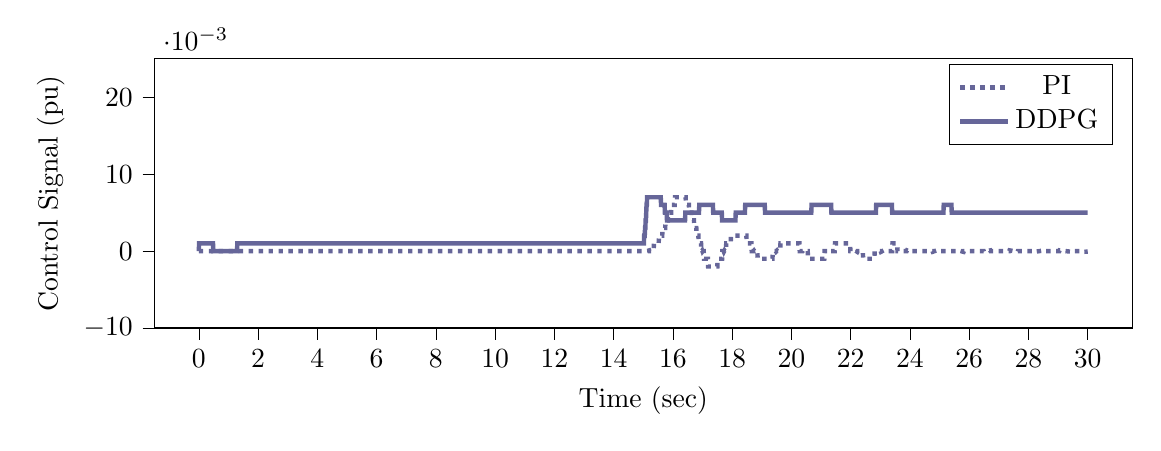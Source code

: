 % This file was created by tikzplotlib v0.9.1.
\begin{tikzpicture}

\definecolor{color0}{rgb}{0.122,0.467,0.706}
\definecolor{color1}{rgb}{1,0.498,0.055}

\begin{axis}[
compat=newest,
tick align=outside,
tick pos=left,
x grid style={white!69.02!black},
xmin=-1.5, xmax=31.5,
xtick style={color=black},
y grid style={white!69.02!black},
ymin=-0.01, ymax=0.025,
ytick style={color=black},
%yticklabel style={
%        /pgf/number format/.cd,
%        	fixed,
%        	fixed zerofill,
%         	precision=3,
%        /tikz/.cd
%},
scaled y ticks=true,
scaled y ticks=base 10:3,
width=14cm,
height=5cm,
xlabel=Time (sec),
ylabel=Control Signal (pu)
%y label style={at={(-0.2,0.5)}}
]

\addplot [ultra thick, blue!20!gray, dotted]
table {%
0 0
0.01 0
0.02 0
0.03 0
0.04 0
0.05 0
0.06 0
0.07 0
0.08 0
0.09 0
0.1 0
0.11 0
0.12 0
0.13 0
0.14 0
0.15 0
0.16 0
0.17 0
0.18 0
0.19 0
0.2 0
0.21 0
0.22 0
0.23 0
0.24 0
0.25 0
0.26 0
0.27 0
0.28 0
0.29 0
0.3 0
0.31 0
0.32 0
0.33 0
0.34 0
0.35 0
0.36 0
0.37 0
0.38 0
0.39 0
0.4 0
0.41 0
0.42 0
0.43 0
0.44 0
0.45 0
0.46 0
0.47 0
0.48 0
0.49 0
0.5 0
0.51 0
0.52 0
0.53 0
0.54 0
0.55 0
0.56 0
0.57 0
0.58 0
0.59 0
0.6 0
0.61 0
0.62 0
0.63 0
0.64 0
0.65 0
0.66 0
0.67 0
0.68 0
0.69 0
0.7 0
0.71 0
0.72 0
0.73 0
0.74 0
0.75 0
0.76 0
0.77 0
0.78 0
0.79 0
0.8 0
0.81 0
0.82 0
0.83 0
0.84 0
0.85 0
0.86 0
0.87 0
0.88 0
0.89 0
0.9 0
0.91 0
0.92 0
0.93 0
0.94 0
0.95 0
0.96 0
0.97 0
0.98 0
0.99 0
1 0
1.01 0
1.02 0
1.03 0
1.04 0
1.05 0
1.06 0
1.07 0
1.08 0
1.09 0
1.1 0
1.11 0
1.12 0
1.13 0
1.14 0
1.15 0
1.16 0
1.17 0
1.18 0
1.19 0
1.2 0
1.21 0
1.22 0
1.23 0
1.24 0
1.25 0
1.26 0
1.27 0
1.28 0
1.29 0
1.3 0
1.31 0
1.32 0
1.33 0
1.34 0
1.35 0
1.36 0
1.37 0
1.38 0
1.39 0
1.4 0
1.41 0
1.42 0
1.43 0
1.44 0
1.45 0
1.46 0
1.47 0
1.48 0
1.49 0
1.5 0
1.51 0
1.52 0
1.53 0
1.54 0
1.55 0
1.56 0
1.57 0
1.58 0
1.59 0
1.6 0
1.61 0
1.62 0
1.63 0
1.64 0
1.65 0
1.66 0
1.67 0
1.68 0
1.69 0
1.7 0
1.71 0
1.72 0
1.73 0
1.74 0
1.75 0
1.76 0
1.77 0
1.78 0
1.79 0
1.8 0
1.81 0
1.82 0
1.83 0
1.84 0
1.85 0
1.86 0
1.87 0
1.88 0
1.89 0
1.9 0
1.91 0
1.92 0
1.93 0
1.94 0
1.95 0
1.96 0
1.97 0
1.98 0
1.99 0
2 0
2.01 0
2.02 0
2.03 0
2.04 0
2.05 0
2.06 0
2.07 0
2.08 0
2.09 0
2.1 0
2.11 0
2.12 0
2.13 0
2.14 0
2.15 0
2.16 0
2.17 0
2.18 0
2.19 0
2.2 0
2.21 0
2.22 0
2.23 0
2.24 0
2.25 0
2.26 0
2.27 0
2.28 0
2.29 0
2.3 0
2.31 0
2.32 0
2.33 0
2.34 0
2.35 0
2.36 0
2.37 0
2.38 0
2.39 0
2.4 0
2.41 0
2.42 0
2.43 0
2.44 0
2.45 0
2.46 0
2.47 0
2.48 0
2.49 0
2.5 0
2.51 0
2.52 0
2.53 0
2.54 0
2.55 0
2.56 0
2.57 0
2.58 0
2.59 0
2.6 0
2.61 0
2.62 0
2.63 0
2.64 0
2.65 0
2.66 0
2.67 0
2.68 0
2.69 0
2.7 0
2.71 0
2.72 0
2.73 0
2.74 0
2.75 0
2.76 0
2.77 0
2.78 0
2.79 0
2.8 0
2.81 0
2.82 0
2.83 0
2.84 0
2.85 0
2.86 0
2.87 0
2.88 0
2.89 0
2.9 0
2.91 0
2.92 0
2.93 0
2.94 0
2.95 0
2.96 0
2.97 0
2.98 0
2.99 0
3.0 0
3.01 0
3.02 0
3.03 0
3.04 0
3.05 0
3.06 0
3.07 0
3.08 0
3.09 0
3.1 0
3.11 0
3.12 0
3.13 0
3.14 0
3.15 0
3.16 0
3.17 0
3.18 0
3.19 0
3.2 0
3.21 0
3.22 0
3.23 0
3.24 0
3.25 0
3.26 0
3.27 0
3.28 0
3.29 0
3.3 0
3.31 0
3.32 0
3.33 0
3.34 0
3.35 0
3.36 0
3.37 0
3.38 0
3.39 0
3.4 0
3.41 0
3.42 0
3.43 0
3.44 0
3.45 0
3.46 0
3.47 0
3.48 0
3.49 0
3.5 0
3.51 0
3.52 0
3.53 0
3.54 0
3.55 0
3.56 0
3.57 0
3.58 0
3.59 0
3.6 0
3.61 0
3.62 0
3.63 0
3.64 0
3.65 0
3.66 0
3.67 0
3.68 0
3.69 0
3.7 0
3.71 0
3.72 0
3.73 0
3.74 0
3.75 0
3.76 0
3.77 0
3.78 0
3.79 0
3.8 0
3.81 0
3.82 0
3.83 0
3.84 0
3.85 0
3.86 0
3.87 0
3.88 0
3.89 0
3.9 0
3.91 0
3.92 0
3.93 0
3.94 0
3.95 0
3.96 0
3.97 0
3.98 0
3.99 0
4.0 0
4.01 0
4.02 0
4.03 0
4.04 0
4.05 0
4.06 0
4.07 0
4.08 0
4.09 0
4.1 0
4.11 0
4.12 0
4.13 0
4.14 0
4.15 0
4.16 0
4.17 0
4.18 0
4.19 0
4.2 0
4.21 0
4.22 0
4.23 0
4.24 0
4.25 0
4.26 0
4.27 0
4.28 0
4.29 0
4.3 0
4.31 0
4.32 0
4.33 0
4.34 0
4.35 0
4.36 0
4.37 0
4.38 0
4.39 0
4.4 0
4.41 0
4.42 0
4.43 0
4.44 0
4.45 0
4.46 0
4.47 0
4.48 0
4.49 0
4.5 0
4.51 0
4.52 0
4.53 0
4.54 0
4.55 0
4.56 0
4.57 0
4.58 0
4.59 0
4.6 0
4.61 0
4.62 0
4.63 0
4.64 0
4.65 0
4.66 0
4.67 0
4.68 0
4.69 0
4.7 0
4.71 0
4.72 0
4.73 0
4.74 0
4.75 0
4.76 0
4.77 0
4.78 0
4.79 0
4.8 0
4.81 0
4.82 0
4.83 0
4.84 0
4.85 0
4.86 0
4.87 0
4.88 0
4.89 0
4.9 0
4.91 0
4.92 0
4.93 0
4.94 0
4.95 0
4.96 0
4.97 0
4.98 0
4.99 0
5.0 0
5.01 0
5.02 0
5.03 0
5.04 0
5.05 0
5.06 0
5.07 0
5.08 0
5.09 0
5.1 0
5.11 0
5.12 0
5.13 0
5.14 0
5.15 0
5.16 0
5.17 0
5.18 0
5.19 0
5.2 0
5.21 0
5.22 0
5.23 0
5.24 0
5.25 0
5.26 0
5.27 0
5.28 0
5.29 0
5.3 0
5.31 0
5.32 0
5.33 0
5.34 0
5.35 0
5.36 0
5.37 0
5.38 0
5.39 0
5.4 0
5.41 0
5.42 0
5.43 0
5.44 0
5.45 0
5.46 0
5.47 0
5.48 0
5.49 0
5.5 0
5.51 0
5.52 0
5.53 0
5.54 0
5.55 0
5.56 0
5.57 0
5.58 0
5.59 0
5.6 0
5.61 0
5.62 0
5.63 0
5.64 0
5.65 0
5.66 0
5.67 0
5.68 0
5.69 0
5.7 0
5.71 0
5.72 0
5.73 0
5.74 0
5.75 0
5.76 0
5.77 0
5.78 0
5.79 0
5.8 0
5.81 0
5.82 0
5.83 0
5.84 0
5.85 0
5.86 0
5.87 0
5.88 0
5.89 0
5.9 0
5.91 0
5.92 0
5.93 0
5.94 0
5.95 0
5.96 0
5.97 0
5.98 0
5.99 0
6.0 0
6.01 0
6.02 0
6.03 0
6.04 0
6.05 0
6.06 0
6.07 0
6.08 0
6.09 0
6.1 0
6.11 0
6.12 0
6.13 0
6.14 0
6.15 0
6.16 0
6.17 0
6.18 0
6.19 0
6.2 0
6.21 0
6.22 0
6.23 0
6.24 0
6.25 0
6.26 0
6.27 0
6.28 0
6.29 0
6.3 0
6.31 0
6.32 0
6.33 0
6.34 0
6.35 0
6.36 0
6.37 0
6.38 0
6.39 0
6.4 0
6.41 0
6.42 0
6.43 0
6.44 0
6.45 0
6.46 0
6.47 0
6.48 0
6.49 0
6.5 0
6.51 0
6.52 0
6.53 0
6.54 0
6.55 0
6.56 0
6.57 0
6.58 0
6.59 0
6.6 0
6.61 0
6.62 0
6.63 0
6.64 0
6.65 0
6.66 0
6.67 0
6.68 0
6.69 0
6.7 0
6.71 0
6.72 0
6.73 0
6.74 0
6.75 0
6.76 0
6.77 0
6.78 0
6.79 0
6.8 0
6.81 0
6.82 0
6.83 0
6.84 0
6.85 0
6.86 0
6.87 0
6.88 0
6.89 0
6.9 0
6.91 0
6.92 0
6.93 0
6.94 0
6.95 0
6.96 0
6.97 0
6.98 0
6.99 0
7.0 0
7.01 0
7.02 0
7.03 0
7.04 0
7.05 0
7.06 0
7.07 0
7.08 0
7.09 0
7.1 0
7.11 0
7.12 0
7.13 0
7.14 0
7.15 0
7.16 0
7.17 0
7.18 0
7.19 0
7.2 0
7.21 0
7.22 0
7.23 0
7.24 0
7.25 0
7.26 0
7.27 0
7.28 0
7.29 0
7.3 0
7.31 0
7.32 0
7.33 0
7.34 0
7.35 0
7.36 0
7.37 0
7.38 0
7.39 0
7.4 0
7.41 0
7.42 0
7.43 0
7.44 0
7.45 0
7.46 0
7.47 0
7.48 0
7.49 0
7.5 0
7.51 0
7.52 0
7.53 0
7.54 0
7.55 0
7.56 0
7.57 0
7.58 0
7.59 0
7.6 0
7.61 0
7.62 0
7.63 0
7.64 0
7.65 0
7.66 0
7.67 0
7.68 0
7.69 0
7.7 0
7.71 0
7.72 0
7.73 0
7.74 0
7.75 0
7.76 0
7.77 0
7.78 0
7.79 0
7.8 0
7.81 0
7.82 0
7.83 0
7.84 0
7.85 0
7.86 0
7.87 0
7.88 0
7.89 0
7.9 0
7.91 0
7.92 0
7.93 0
7.94 0
7.95 0
7.96 0
7.97 0
7.98 0
7.99 0
8.0 0
8.01 0
8.02 0
8.03 0
8.04 0
8.05 0
8.06 0
8.07 0
8.08 0
8.09 0
8.1 0
8.11 0
8.12 0
8.13 0
8.14 0
8.15 0
8.16 0
8.17 0
8.18 0
8.19 0
8.2 0
8.21 0
8.22 0
8.23 0
8.24 0
8.25 0
8.26 0
8.27 0
8.28 0
8.29 0
8.3 0
8.31 0
8.32 0
8.33 0
8.34 0
8.35 0
8.36 0
8.37 0
8.38 0
8.39 0
8.4 0
8.41 0
8.42 0
8.43 0
8.44 0
8.45 0
8.46 0
8.47 0
8.48 0
8.49 0
8.5 0
8.51 0
8.52 0
8.53 0
8.54 0
8.55 0
8.56 0
8.57 0
8.58 0
8.59 0
8.6 0
8.61 0
8.62 0
8.63 0
8.64 0
8.65 0
8.66 0
8.67 0
8.68 0
8.69 0
8.7 0
8.71 0
8.72 0
8.73 0
8.74 0
8.75 0
8.76 0
8.77 0
8.78 0
8.79 0
8.8 0
8.81 0
8.82 0
8.83 0
8.84 0
8.85 0
8.86 0
8.87 0
8.88 0
8.89 0
8.9 0
8.91 0
8.92 0
8.93 0
8.94 0
8.95 0
8.96 0
8.97 0
8.98 0
8.99 0
9.0 0
9.01 0
9.02 0
9.03 0
9.04 0
9.05 0
9.06 0
9.07 0
9.08 0
9.09 0
9.1 0
9.11 0
9.12 0
9.13 0
9.14 0
9.15 0
9.16 0
9.17 0
9.18 0
9.19 0
9.2 0
9.21 0
9.22 0
9.23 0
9.24 0
9.25 0
9.26 0
9.27 0
9.28 0
9.29 0
9.3 0
9.31 0
9.32 0
9.33 0
9.34 0
9.35 0
9.36 0
9.37 0
9.38 0
9.39 0
9.4 0
9.41 0
9.42 0
9.43 0
9.44 0
9.45 0
9.46 0
9.47 0
9.48 0
9.49 0
9.5 0
9.51 0
9.52 0
9.53 0
9.54 0
9.55 0
9.56 0
9.57 0
9.58 0
9.59 0
9.6 0
9.61 0
9.62 0
9.63 0
9.64 0
9.65 0
9.66 0
9.67 0
9.68 0
9.69 0
9.7 0
9.71 0
9.72 0
9.73 0
9.74 0
9.75 0
9.76 0
9.77 0
9.78 0
9.79 0
9.8 0
9.81 0
9.82 0
9.83 0
9.84 0
9.85 0
9.86 0
9.87 0
9.88 0
9.89 0
9.9 0
9.91 0
9.92 0
9.93 0
9.94 0
9.95 0
9.96 0
9.97 0
9.98 0
9.99 0
10.0 0
10.01 0
10.02 0
10.03 0
10.04 0
10.05 0
10.06 0
10.07 0
10.08 0
10.09 0
10.1 0
10.11 0
10.12 0
10.13 0
10.14 0
10.15 0
10.16 0
10.17 0
10.18 0
10.19 0
10.2 0
10.21 0
10.22 0
10.23 0
10.24 0
10.25 0
10.26 0
10.27 0
10.28 0
10.29 0
10.3 0
10.31 0
10.32 0
10.33 0
10.34 0
10.35 0
10.36 0
10.37 0
10.38 0
10.39 0
10.4 0
10.41 0
10.42 0
10.43 0
10.44 0
10.45 0
10.46 0
10.47 0
10.48 0
10.49 0
10.5 0
10.51 0
10.52 0
10.53 0
10.54 0
10.55 0
10.56 0
10.57 0
10.58 0
10.59 0
10.6 0
10.61 0
10.62 0
10.63 0
10.64 0
10.65 0
10.66 0
10.67 0
10.68 0
10.69 0
10.7 0
10.71 0
10.72 0
10.73 0
10.74 0
10.75 0
10.76 0
10.77 0
10.78 0
10.79 0
10.8 0
10.81 0
10.82 0
10.83 0
10.84 0
10.85 0
10.86 0
10.87 0
10.88 0
10.89 0
10.9 0
10.91 0
10.92 0
10.93 0
10.94 0
10.95 0
10.96 0
10.97 0
10.98 0
10.99 0
11.0 0
11.01 0
11.02 0
11.03 0
11.04 0
11.05 0
11.06 0
11.07 0
11.08 0
11.09 0
11.1 0
11.11 0
11.12 0
11.13 0
11.14 0
11.15 0
11.16 0
11.17 0
11.18 0
11.19 0
11.2 0
11.21 0
11.22 0
11.23 0
11.24 0
11.25 0
11.26 0
11.27 0
11.28 0
11.29 0
11.3 0
11.31 0
11.32 0
11.33 0
11.34 0
11.35 0
11.36 0
11.37 0
11.38 0
11.39 0
11.4 0
11.41 0
11.42 0
11.43 0
11.44 0
11.45 0
11.46 0
11.47 0
11.48 0
11.49 0
11.5 0
11.51 0
11.52 0
11.53 0
11.54 0
11.55 0
11.56 0
11.57 0
11.58 0
11.59 0
11.6 0
11.61 0
11.62 0
11.63 0
11.64 0
11.65 0
11.66 0
11.67 0
11.68 0
11.69 0
11.7 0
11.71 0
11.72 0
11.73 0
11.74 0
11.75 0
11.76 0
11.77 0
11.78 0
11.79 0
11.8 0
11.81 0
11.82 0
11.83 0
11.84 0
11.85 0
11.86 0
11.87 0
11.88 0
11.89 0
11.9 0
11.91 0
11.92 0
11.93 0
11.94 0
11.95 0
11.96 0
11.97 0
11.98 0
11.99 0
12.0 0
12.01 0
12.02 0
12.03 0
12.04 0
12.05 0
12.06 0
12.07 0
12.08 0
12.09 0
12.1 0
12.11 0
12.12 0
12.13 0
12.14 0
12.15 0
12.16 0
12.17 0
12.18 0
12.19 0
12.2 0
12.21 0
12.22 0
12.23 0
12.24 0
12.25 0
12.26 0
12.27 0
12.28 0
12.29 0
12.3 0
12.31 0
12.32 0
12.33 0
12.34 0
12.35 0
12.36 0
12.37 0
12.38 0
12.39 0
12.4 0
12.41 0
12.42 0
12.43 0
12.44 0
12.45 0
12.46 0
12.47 0
12.48 0
12.49 0
12.5 0
12.51 0
12.52 0
12.53 0
12.54 0
12.55 0
12.56 0
12.57 0
12.58 0
12.59 0
12.6 0
12.61 0
12.62 0
12.63 0
12.64 0
12.65 0
12.66 0
12.67 0
12.68 0
12.69 0
12.7 0
12.71 0
12.72 0
12.73 0
12.74 0
12.75 0
12.76 0
12.77 0
12.78 0
12.79 0
12.8 0
12.81 0
12.82 0
12.83 0
12.84 0
12.85 0
12.86 0
12.87 0
12.88 0
12.89 0
12.9 0
12.91 0
12.92 0
12.93 0
12.94 0
12.95 0
12.96 0
12.97 0
12.98 0
12.99 0
13.0 0
13.01 0
13.02 0
13.03 0
13.04 0
13.05 0
13.06 0
13.07 0
13.08 0
13.09 0
13.1 0
13.11 0
13.12 0
13.13 0
13.14 0
13.15 0
13.16 0
13.17 0
13.18 0
13.19 0
13.2 0
13.21 0
13.22 0
13.23 0
13.24 0
13.25 0
13.26 0
13.27 0
13.28 0
13.29 0
13.3 0
13.31 0
13.32 0
13.33 0
13.34 0
13.35 0
13.36 0
13.37 0
13.38 0
13.39 0
13.4 0
13.41 0
13.42 0
13.43 0
13.44 0
13.45 0
13.46 0
13.47 0
13.48 0
13.49 0
13.5 0
13.51 0
13.52 0
13.53 0
13.54 0
13.55 0
13.56 0
13.57 0
13.58 0
13.59 0
13.6 0
13.61 0
13.62 0
13.63 0
13.64 0
13.65 0
13.66 0
13.67 0
13.68 0
13.69 0
13.7 0
13.71 0
13.72 0
13.73 0
13.74 0
13.75 0
13.76 0
13.77 0
13.78 0
13.79 0
13.8 0
13.81 0
13.82 0
13.83 0
13.84 0
13.85 0
13.86 0
13.87 0
13.88 0
13.89 0
13.9 0
13.91 0
13.92 0
13.93 0
13.94 0
13.95 0
13.96 0
13.97 0
13.98 0
13.99 0
14.0 0
14.01 0
14.02 0
14.03 0
14.04 0
14.05 0
14.06 0
14.07 0
14.08 0
14.09 0
14.1 0
14.11 0
14.12 0
14.13 0
14.14 0
14.15 0
14.16 0
14.17 0
14.18 0
14.19 0
14.2 0
14.21 0
14.22 0
14.23 0
14.24 0
14.25 0
14.26 0
14.27 0
14.28 0
14.29 0
14.3 0
14.31 0
14.32 0
14.33 0
14.34 0
14.35 0
14.36 0
14.37 0
14.38 0
14.39 0
14.4 0
14.41 0
14.42 0
14.43 0
14.44 0
14.45 0
14.46 0
14.47 0
14.48 0
14.49 0
14.5 0
14.51 0
14.52 0
14.53 0
14.54 0
14.55 0
14.56 0
14.57 0
14.58 0
14.59 0
14.6 0
14.61 0
14.62 0
14.63 0
14.64 0
14.65 0
14.66 0
14.67 0
14.68 0
14.69 0
14.7 0
14.71 0
14.72 0
14.73 0
14.74 0
14.75 0
14.76 0
14.77 0
14.78 0
14.79 0
14.8 0
14.81 0
14.82 0
14.83 0
14.84 0
14.85 0
14.86 0
14.87 0
14.88 0
14.89 0
14.9 0
14.91 0
14.92 0
14.93 0
14.94 0
14.95 0
14.96 0
14.97 0
14.98 0
14.99 0
15.0 -5.708e-18
15.01 3.166e-09
15.02 6.41e-08
15.03 2.523e-07
15.04 6.382e-07
15.05 1.293e-06
15.06 2.287e-06
15.07 3.693e-06
15.08 5.581e-06
15.09 8.024e-06
15.1 1.109e-05
15.11 1.486e-05
15.12 1.939e-05
15.13 2.476e-05
15.14 3.103e-05
15.15 3.828e-05
15.16 4.658e-05
15.17 5.598e-05
15.18 6.656e-05
15.19 7.839e-05
15.2 9.151e-05
15.21 0.0
15.22 0.0
15.23 0.0
15.24 0.0
15.25 0.0
15.26 0.0
15.27 0.0
15.28 0.0
15.29 0.0
15.3 0.0
15.31 0.0
15.32 0.0
15.33 0.0
15.34 0.0
15.35 0.0
15.36 0.001
15.37 0.001
15.38 0.001
15.39 0.001
15.4 0.001
15.41 0.001
15.42 0.001
15.43 0.001
15.44 0.001
15.45 0.001
15.46 0.001
15.47 0.001
15.48 0.001
15.49 0.001
15.5 0.001
15.51 0.001
15.52 0.001
15.53 0.002
15.54 0.002
15.55 0.002
15.56 0.002
15.57 0.002
15.58 0.002
15.59 0.002
15.6 0.002
15.61 0.002
15.62 0.002
15.63 0.002
15.64 0.002
15.65 0.003
15.66 0.003
15.67 0.003
15.68 0.003
15.69 0.003
15.7 0.003
15.71 0.003
15.72 0.003
15.73 0.003
15.74 0.003
15.75 0.004
15.76 0.004
15.77 0.004
15.78 0.004
15.79 0.004
15.8 0.004
15.81 0.004
15.82 0.004
15.83 0.004
15.84 0.005
15.85 0.005
15.86 0.005
15.87 0.005
15.88 0.005
15.89 0.005
15.9 0.005
15.91 0.005
15.92 0.005
15.93 0.005
15.94 0.005
15.95 0.006
15.96 0.006
15.97 0.006
15.98 0.006
15.99 0.006
16.0 0.006
16.01 0.006
16.02 0.006
16.03 0.006
16.04 0.006
16.05 0.006
16.06 0.006
16.07 0.007
16.08 0.007
16.09 0.007
16.1 0.007
16.11 0.007
16.12 0.007
16.13 0.007
16.14 0.007
16.15 0.007
16.16 0.007
16.17 0.007
16.18 0.007
16.19 0.007
16.2 0.007
16.21 0.007
16.22 0.007
16.23 0.007
16.24 0.007
16.25 0.007
16.26 0.007
16.27 0.007
16.28 0.007
16.29 0.007
16.3 0.007
16.31 0.007
16.32 0.007
16.33 0.007
16.34 0.007
16.35 0.007
16.36 0.007
16.37 0.007
16.38 0.007
16.39 0.007
16.4 0.007
16.41 0.007
16.42 0.007
16.43 0.007
16.44 0.006
16.45 0.006
16.46 0.006
16.47 0.006
16.48 0.006
16.49 0.006
16.5 0.006
16.51 0.006
16.52 0.006
16.53 0.006
16.54 0.006
16.55 0.005
16.56 0.005
16.57 0.005
16.58 0.005
16.59 0.005
16.6 0.005
16.61 0.005
16.62 0.005
16.63 0.005
16.64 0.004
16.65 0.004
16.66 0.004
16.67 0.004
16.68 0.004
16.69 0.004
16.7 0.004
16.71 0.004
16.72 0.003
16.73 0.003
16.74 0.003
16.75 0.003
16.76 0.003
16.77 0.003
16.78 0.003
16.79 0.003
16.8 0.002
16.81 0.002
16.82 0.002
16.83 0.002
16.84 0.002
16.85 0.002
16.86 0.002
16.87 0.001
16.88 0.001
16.89 0.001
16.9 0.001
16.91 0.001
16.92 0.001
16.93 0.001
16.94 0.001
16.95 0.001
16.96 0.0
16.97 0.0
16.98 0.0
16.99 5.946e-05
17.0 -4.722e-05
17.01 -0.0
17.02 -0.0
17.03 -0.0
17.04 -0.0
17.05 -0.001
17.06 -0.001
17.07 -0.001
17.08 -0.001
17.09 -0.001
17.1 -0.001
17.11 -0.001
17.12 -0.001
17.13 -0.001
17.14 -0.001
17.15 -0.001
17.16 -0.001
17.17 -0.001
17.18 -0.001
17.19 -0.002
17.2 -0.002
17.21 -0.002
17.22 -0.002
17.23 -0.002
17.24 -0.002
17.25 -0.002
17.26 -0.002
17.27 -0.002
17.28 -0.002
17.29 -0.002
17.3 -0.002
17.31 -0.002
17.32 -0.002
17.33 -0.002
17.34 -0.002
17.35 -0.002
17.36 -0.002
17.37 -0.002
17.38 -0.002
17.39 -0.002
17.4 -0.002
17.41 -0.002
17.42 -0.002
17.43 -0.002
17.44 -0.002
17.45 -0.002
17.46 -0.002
17.47 -0.002
17.48 -0.002
17.49 -0.002
17.5 -0.002
17.51 -0.001
17.52 -0.001
17.53 -0.001
17.54 -0.001
17.55 -0.001
17.56 -0.001
17.57 -0.001
17.58 -0.001
17.59 -0.001
17.6 -0.001
17.61 -0.001
17.62 -0.001
17.63 -0.001
17.64 -0.001
17.65 -0.001
17.66 -0.001
17.67 -0.0
17.68 -0.0
17.69 -0.0
17.7 -0.0
17.71 -0.0
17.72 -9.129e-05
17.73 -1.655e-05
17.74 5.831e-05
17.75 0.0
17.76 0.0
17.77 0.0
17.78 0.0
17.79 0.0
17.8 0.001
17.81 0.001
17.82 0.001
17.83 0.001
17.84 0.001
17.85 0.001
17.86 0.001
17.87 0.001
17.88 0.001
17.89 0.001
17.9 0.001
17.91 0.001
17.92 0.001
17.93 0.001
17.94 0.001
17.95 0.001
17.96 0.002
17.97 0.002
17.98 0.002
17.99 0.002
18 0.002
18.01 0.002
18.02 0.002
18.03 0.002
18.04 0.002
18.05 0.002
18.06 0.002
18.07 0.002
18.08 0.002
18.09 0.002
18.1 0.002
18.11 0.002
18.12 0.002
18.13 0.002
18.14 0.002
18.15 0.002
18.16 0.002
18.17 0.002
18.18 0.002
18.19 0.002
18.2 0.002
18.21 0.002
18.22 0.002
18.23 0.002
18.24 0.002
18.25 0.002
18.26 0.002
18.27 0.002
18.28 0.002
18.29 0.002
18.3 0.002
18.31 0.002
18.32 0.002
18.33 0.002
18.34 0.002
18.35 0.002
18.36 0.002
18.37 0.002
18.38 0.002
18.39 0.002
18.4 0.002
18.41 0.002
18.42 0.002
18.43 0.002
18.44 0.002
18.45 0.002
18.46 0.002
18.47 0.002
18.48 0.002
18.49 0.001
18.5 0.001
18.51 0.001
18.52 0.001
18.53 0.001
18.54 0.001
18.55 0.001
18.56 0.001
18.57 0.001
18.58 0.001
18.59 0.001
18.6 0.001
18.61 0.001
18.62 0.001
18.63 0.001
18.64 0.001
18.65 0.001
18.66 0.0
18.67 0.0
18.68 0.0
18.69 0.0
18.7 0.0
18.71 0.0
18.72 0.0
18.73 0.0
18.74 5.021e-05
18.75 -3.128e-06
18.76 -5.565e-05
18.77 -0.0
18.78 -0.0
18.79 -0.0
18.8 -0.0
18.81 -0.0
18.82 -0.0
18.83 -0.0
18.84 -0.0
18.85 -0.0
18.86 -0.001
18.87 -0.001
18.88 -0.001
18.89 -0.001
18.9 -0.001
18.91 -0.001
18.92 -0.001
18.93 -0.001
18.94 -0.001
18.95 -0.001
18.96 -0.001
18.97 -0.001
18.98 -0.001
18.99 -0.001
19.0 -0.001
19.01 -0.001
19.02 -0.001
19.03 -0.001
19.04 -0.001
19.05 -0.001
19.06 -0.001
19.07 -0.001
19.08 -0.001
19.09 -0.001
19.1 -0.001
19.11 -0.001
19.12 -0.001
19.13 -0.001
19.14 -0.001
19.15 -0.001
19.16 -0.001
19.17 -0.001
19.18 -0.001
19.19 -0.001
19.2 -0.001
19.21 -0.001
19.22 -0.001
19.23 -0.001
19.24 -0.001
19.25 -0.001
19.26 -0.001
19.27 -0.001
19.28 -0.001
19.29 -0.001
19.3 -0.001
19.31 -0.001
19.32 -0.001
19.33 -0.001
19.34 -0.001
19.35 -0.001
19.36 -0.001
19.37 -0.0
19.38 -0.0
19.39 -0.0
19.4 -0.0
19.41 -0.0
19.42 -0.0
19.43 -0.0
19.44 -0.0
19.45 -0.0
19.46 -0.0
19.47 -0.0
19.48 -6.248e-05
19.49 -2.155e-05
19.5 1.945e-05
19.51 6.047e-05
19.52 0.0
19.53 0.0
19.54 0.0
19.55 0.0
19.56 0.0
19.57 0.0
19.58 0.0
19.59 0.0
19.6 0.0
19.61 0.0
19.62 0.0
19.63 0.001
19.64 0.001
19.65 0.001
19.66 0.001
19.67 0.001
19.68 0.001
19.69 0.001
19.7 0.001
19.71 0.001
19.72 0.001
19.73 0.001
19.74 0.001
19.75 0.001
19.76 0.001
19.77 0.001
19.78 0.001
19.79 0.001
19.8 0.001
19.81 0.001
19.82 0.001
19.83 0.001
19.84 0.001
19.85 0.001
19.86 0.001
19.87 0.001
19.88 0.001
19.89 0.001
19.9 0.001
19.91 0.001
19.92 0.001
19.93 0.001
19.94 0.001
19.95 0.001
19.96 0.001
19.97 0.001
19.98 0.001
19.99 0.001
20.0 0.001
20.01 0.001
20.02 0.001
20.03 0.001
20.04 0.001
20.05 0.001
20.06 0.001
20.07 0.001
20.08 0.001
20.09 0.001
20.1 0.001
20.11 0.001
20.12 0.001
20.13 0.001
20.14 0.001
20.15 0.001
20.16 0.001
20.17 0.001
20.18 0.001
20.19 0.001
20.2 0.001
20.21 0.001
20.22 0.001
20.23 0.001
20.24 0.001
20.25 0.001
20.26 0.001
20.27 0.001
20.28 0.0
20.29 0.0
20.3 0.0
20.31 0.0
20.32 0.0
20.33 0.0
20.34 0.0
20.35 0.0
20.36 0.0
20.37 0.0
20.38 0.0
20.39 6.583e-05
20.4 2.888e-05
20.41 -7.928e-06
20.42 -4.455e-05
20.43 -8.094e-05
20.44 -0.0
20.45 -0.0
20.46 -0.0
20.47 -0.0
20.48 -0.0
20.49 -0.0
20.5 -0.0
20.51 -0.0
20.52 -0.0
20.53 -0.0
20.54 -0.0
20.55 -0.0
20.56 -0.001
20.57 -0.001
20.58 -0.001
20.59 -0.001
20.6 -0.001
20.61 -0.001
20.62 -0.001
20.63 -0.001
20.64 -0.001
20.65 -0.001
20.66 -0.001
20.67 -0.001
20.68 -0.001
20.69 -0.001
20.7 -0.001
20.71 -0.001
20.72 -0.001
20.73 -0.001
20.74 -0.001
20.75 -0.001
20.76 -0.001
20.77 -0.001
20.78 -0.001
20.79 -0.001
20.8 -0.001
20.81 -0.001
20.82 -0.001
20.83 -0.001
20.84 -0.001
20.85 -0.001
20.86 -0.001
20.87 -0.001
20.88 -0.001
20.89 -0.001
20.9 -0.001
20.91 -0.001
20.92 -0.001
20.93 -0.001
20.94 -0.001
20.95 -0.001
20.96 -0.001
20.97 -0.001
20.98 -0.001
20.99 -0.001
21.0 -0.001
21.01 -0.001
21.02 -0.001
21.03 -0.001
21.04 -0.001
21.05 -0.001
21.06 -0.001
21.07 -0.001
21.08 -0.001
21.09 -0.001
21.1 -0.001
21.11 -0.001
21.12 -0.0
21.13 -0.0
21.14 -0.0
21.15 -0.0
21.16 -0.0
21.17 -0.0
21.18 -0.0
21.19 -0.0
21.2 -0.0
21.21 -0.0
21.22 -0.0
21.23 -0.0
21.24 -0.0
21.25 -9.828e-05
21.26 -6.734e-05
21.27 -3.642e-05
21.28 -5.552e-06
21.29 2.522e-05
21.3 5.586e-05
21.31 8.633e-05
21.32 0.0
21.33 0.0
21.34 0.0
21.35 0.0
21.36 0.0
21.37 0.0
21.38 0.0
21.39 0.0
21.4 0.0
21.41 0.0
21.42 0.0
21.43 0.0
21.44 0.0
21.45 0.0
21.46 0.0
21.47 0.001
21.48 0.001
21.49 0.001
21.5 0.001
21.51 0.001
21.52 0.001
21.53 0.001
21.54 0.001
21.55 0.001
21.56 0.001
21.57 0.001
21.58 0.001
21.59 0.001
21.6 0.001
21.61 0.001
21.62 0.001
21.63 0.001
21.64 0.001
21.65 0.001
21.66 0.001
21.67 0.001
21.68 0.001
21.69 0.001
21.7 0.001
21.71 0.001
21.72 0.001
21.73 0.001
21.74 0.001
21.75 0.001
21.76 0.001
21.77 0.001
21.78 0.001
21.79 0.001
21.8 0.001
21.81 0.001
21.82 0.001
21.83 0.001
21.84 0.001
21.85 0.001
21.86 0.001
21.87 0.001
21.88 0.001
21.89 0.001
21.9 0.001
21.91 0.001
21.92 0.001
21.93 0.001
21.94 0.001
21.95 0.001
21.96 0.001
21.97 0.001
21.98 0.001
21.99 0.0
22.0 0.0
22.01 0.0
22.02 0.0
22.03 0.0
22.04 0.0
22.05 0.0
22.06 0.0
22.07 0.0
22.08 0.0
22.09 0.0
22.1 0.0
22.11 0.0
22.12 0.0
22.13 0.0
22.14 0.0
22.15 8.685e-05
22.16 6.116e-05
22.17 3.552e-05
22.18 9.968e-06
22.19 -1.547e-05
22.2 -4.075e-05
22.21 -6.586e-05
22.22 -9.076e-05
22.23 -0.0
22.24 -0.0
22.25 -0.0
22.26 -0.0
22.27 -0.0
22.28 -0.0
22.29 -0.0
22.3 -0.0
22.31 -0.0
22.32 -0.0
22.33 -0.0
22.34 -0.0
22.35 -0.0
22.36 -0.0
22.37 -0.0
22.38 -0.0
22.39 -0.0
22.4 -0.0
22.41 -0.0
22.42 -0.001
22.43 -0.001
22.44 -0.001
22.45 -0.001
22.46 -0.001
22.47 -0.001
22.48 -0.001
22.49 -0.001
22.5 -0.001
22.51 -0.001
22.52 -0.001
22.53 -0.001
22.54 -0.001
22.55 -0.001
22.56 -0.001
22.57 -0.001
22.58 -0.001
22.59 -0.001
22.6 -0.001
22.61 -0.001
22.62 -0.001
22.63 -0.001
22.64 -0.001
22.65 -0.001
22.66 -0.001
22.67 -0.001
22.68 -0.001
22.69 -0.001
22.7 -0.001
22.71 -0.001
22.72 -0.001
22.73 -0.001
22.74 -0.001
22.75 -0.001
22.76 -0.001
22.77 -0.001
22.78 -0.001
22.79 -0.001
22.8 -0.001
22.81 -0.0
22.82 -0.0
22.83 -0.0
22.84 -0.0
22.85 -0.0
22.86 -0.0
22.87 -0.0
22.88 -0.0
22.89 -0.0
22.9 -0.0
22.91 -0.0
22.92 -0.0
22.93 -0.0
22.94 -0.0
22.95 -0.0
22.96 -0.0
22.97 -0.0
22.98 -0.0
22.99 -0.0
23.0 -0.0
23.01 -0.0
23.02 -9.842e-05
23.03 -7.769e-05
23.04 -5.697e-05
23.05 -3.626e-05
23.06 -1.561e-05
23.07 4.959e-06
23.08 2.543e-05
23.09 4.577e-05
23.1 6.596e-05
23.11 8.597e-05
23.12 0.0
23.13 0.0
23.14 0.0
23.15 0.0
23.16 0.0
23.17 0.0
23.18 0.0
23.19 0.0
23.2 0.0
23.21 0.0
23.22 0.0
23.23 0.0
23.24 0.0
23.25 0.0
23.26 0.0
23.27 0.0
23.28 0.0
23.29 0.0
23.3 0.0
23.31 0.0
23.32 0.0
23.33 0.0
23.34 0.0
23.35 0.0
23.36 0.0
23.37 0.0
23.38 0.0
23.39 0.0
23.4 0.0
23.41 0.001
23.42 0.001
23.43 0.001
23.44 0.001
23.45 0.001
23.46 0.001
23.47 0.001
23.48 0.001
23.49 0.001
23.5 0.001
23.51 0.001
23.52 0.001
23.53 0.001
23.54 0.001
23.55 0.001
23.56 0.001
23.57 0.001
23.58 0.0
23.59 0.0
23.6 0.0
23.61 0.0
23.62 0.0
23.63 0.0
23.64 0.0
23.65 0.0
23.66 0.0
23.67 0.0
23.68 0.0
23.69 0.0
23.7 0.0
23.71 0.0
23.72 0.0
23.73 0.0
23.74 0.0
23.75 0.0
23.76 0.0
23.77 0.0
23.78 0.0
23.79 0.0
23.8 0.0
23.81 0.0
23.82 0.0
23.83 0.0
23.84 0.0
23.85 0.0
23.86 0.0
23.87 0.0
23.88 0.0
23.89 0.0
23.9 8.651e-05
23.91 6.966e-05
23.92 5.28e-05
23.93 3.595e-05
23.94 1.914e-05
23.95 2.38e-06
23.96 -1.431e-05
23.97 -3.089e-05
23.98 -4.737e-05
23.99 -6.371e-05
24.0 -7.989e-05
24.01 -9.589e-05
24.02 -0.0
24.03 -0.0
24.04 -0.0
24.05 -0.0
24.06 -0.0
24.07 -0.0
24.08 -0.0
24.09 -0.0
24.1 -0.0
24.11 -0.0
24.12 -0.0
24.13 -0.0
24.14 -0.0
24.15 -0.0
24.16 -0.0
24.17 -0.0
24.18 -0.0
24.19 -0.0
24.2 -0.0
24.21 -0.0
24.22 -0.0
24.23 -0.0
24.24 -0.0
24.25 -0.0
24.26 -0.0
24.27 -0.0
24.28 -0.0
24.29 -0.0
24.3 -0.0
24.31 -0.0
24.32 -0.0
24.33 -0.0
24.34 -0.0
24.35 -0.0
24.36 -0.0
24.37 -0.0
24.38 -0.0
24.39 -0.0
24.4 -0.0
24.41 -0.0
24.42 -0.0
24.43 -0.0
24.44 -0.0
24.45 -0.0
24.46 -0.0
24.47 -0.0
24.48 -0.0
24.49 -0.0
24.5 -0.0
24.51 -0.0
24.52 -0.0
24.53 -0.0
24.54 -0.0
24.55 -0.0
24.56 -0.0
24.57 -0.0
24.58 -0.0
24.59 -0.0
24.6 -0.0
24.61 -0.0
24.62 -0.0
24.63 -0.0
24.64 -0.0
24.65 -0.0
24.66 -0.0
24.67 -0.0
24.68 -0.0
24.69 -0.0
24.7 -0.0
24.71 -0.0
24.72 -0.0
24.73 -0.0
24.74 -0.0
24.75 -0.0
24.76 -0.0
24.77 -8.746e-05
24.78 -7.374e-05
24.79 -5.998e-05
24.8 -4.621e-05
24.81 -3.245e-05
24.82 -1.87e-05
24.83 -4.994e-06
24.84 8.659e-06
24.85 2.224e-05
24.86 3.573e-05
24.87 4.912e-05
24.88 6.239e-05
24.89 7.551e-05
24.9 8.849e-05
24.91 0.0
24.92 0.0
24.93 0.0
24.94 0.0
24.95 0.0
24.96 0.0
24.97 0.0
24.98 0.0
24.99 0.0
25.0 0.0
25.01 0.0
25.02 0.0
25.03 0.0
25.04 0.0
25.05 0.0
25.06 0.0
25.07 0.0
25.08 0.0
25.09 0.0
25.1 0.0
25.11 0.0
25.12 0.0
25.13 0.0
25.14 0.0
25.15 0.0
25.16 0.0
25.17 0.0
25.18 0.0
25.19 0.0
25.2 0.0
25.21 0.0
25.22 0.0
25.23 0.0
25.24 0.0
25.25 0.0
25.26 0.0
25.27 0.0
25.28 0.0
25.29 0.0
25.3 0.0
25.31 0.0
25.32 0.0
25.33 0.0
25.34 0.0
25.35 0.0
25.36 0.0
25.37 0.0
25.38 0.0
25.39 0.0
25.4 0.0
25.41 0.0
25.42 0.0
25.43 0.0
25.44 0.0
25.45 0.0
25.46 0.0
25.47 0.0
25.48 0.0
25.49 0.0
25.5 0.0
25.51 0.0
25.52 0.0
25.53 0.0
25.54 0.0
25.55 0.0
25.56 0.0
25.57 0.0
25.58 0.0
25.59 0.0
25.6 0.0
25.61 0.0
25.62 0.0
25.63 9.885e-05
25.64 8.772e-05
25.65 7.654e-05
25.66 6.531e-05
25.67 5.404e-05
25.68 4.276e-05
25.69 3.148e-05
25.7 2.021e-05
25.71 8.957e-06
25.72 -2.252e-06
25.73 -1.341e-05
25.74 -2.45e-05
25.75 -3.551e-05
25.76 -4.642e-05
25.77 -5.723e-05
25.78 -6.791e-05
25.79 -7.846e-05
25.8 -8.887e-05
25.81 -9.911e-05
25.82 -0.0
25.83 -0.0
25.84 -0.0
25.85 -0.0
25.86 -0.0
25.87 -0.0
25.88 -0.0
25.89 -0.0
25.9 -0.0
25.91 -0.0
25.92 -0.0
25.93 -0.0
25.94 -0.0
25.95 -0.0
25.96 -0.0
25.97 -0.0
25.98 -0.0
25.99 -0.0
26.0 -0.0
26.01 -0.0
26.02 -0.0
26.03 -0.0
26.04 -0.0
26.05 -0.0
26.06 -0.0
26.07 -0.0
26.08 -0.0
26.09 -0.0
26.1 -0.0
26.11 -0.0
26.12 -0.0
26.13 -0.0
26.14 -0.0
26.15 -0.0
26.16 -0.0
26.17 -0.0
26.18 -0.0
26.19 -0.0
26.2 -0.0
26.21 -0.0
26.22 -0.0
26.23 -0.0
26.24 -0.0
26.25 -0.0
26.26 -0.0
26.27 -0.0
26.28 -0.0
26.29 -0.0
26.3 -0.0
26.31 -0.0
26.32 -0.0
26.33 -0.0
26.34 -0.0
26.35 -0.0
26.36 -0.0
26.37 -0.0
26.38 -0.0
26.39 -0.0
26.4 -0.0
26.41 -0.0
26.42 -0.0
26.43 -0.0
26.44 -0.0
26.45 -0.0
26.46 -0.0
26.47 -0.0
26.48 -0.0
26.49 -0.0
26.5 -9.435e-05
26.51 -8.534e-05
26.52 -7.626e-05
26.53 -6.713e-05
26.54 -5.796e-05
26.55 -4.875e-05
26.56 -3.953e-05
26.57 -3.029e-05
26.58 -2.106e-05
26.59 -1.185e-05
26.6 -2.66e-06
26.61 6.49e-06
26.62 1.559e-05
26.63 2.463e-05
26.64 3.36e-05
26.65 4.248e-05
26.66 5.127e-05
26.67 5.995e-05
26.68 6.852e-05
26.69 7.697e-05
26.7 8.528e-05
26.71 9.344e-05
26.72 0.0
26.73 0.0
26.74 0.0
26.75 0.0
26.76 0.0
26.77 0.0
26.78 0.0
26.79 0.0
26.8 0.0
26.81 0.0
26.82 0.0
26.83 0.0
26.84 0.0
26.85 0.0
26.86 0.0
26.87 0.0
26.88 0.0
26.89 0.0
26.9 0.0
26.91 0.0
26.92 0.0
26.93 0.0
26.94 0.0
26.95 0.0
26.96 0.0
26.97 0.0
26.98 0.0
26.99 0.0
27.0 0.0
27.01 0.0
27.02 0.0
27.03 0.0
27.04 0.0
27.05 0.0
27.06 0.0
27.07 0.0
27.08 0.0
27.09 0.0
27.1 0.0
27.11 0.0
27.12 0.0
27.13 0.0
27.14 0.0
27.15 0.0
27.16 0.0
27.17 0.0
27.18 0.0
27.19 0.0
27.2 0.0
27.21 0.0
27.22 0.0
27.23 0.0
27.24 0.0
27.25 0.0
27.26 0.0
27.27 0.0
27.28 0.0
27.29 0.0
27.3 0.0
27.31 0.0
27.32 0.0
27.33 0.0
27.34 0.0
27.35 0.0
27.36 9.509e-05
27.37 8.791e-05
27.38 8.065e-05
27.39 7.332e-05
27.4 6.593e-05
27.41 5.849e-05
27.42 5.101e-05
27.43 4.35e-05
27.44 3.598e-05
27.45 2.844e-05
27.46 2.089e-05
27.47 1.336e-05
27.48 5.843e-06
27.49 -1.646e-06
27.5 -9.099e-06
27.51 -1.651e-05
27.52 -2.386e-05
27.53 -3.115e-05
27.54 -3.836e-05
27.55 -4.55e-05
27.56 -5.254e-05
27.57 -5.949e-05
27.58 -6.633e-05
27.59 -7.305e-05
27.6 -7.966e-05
27.61 -8.613e-05
27.62 -9.246e-05
27.63 -9.864e-05
27.64 -0.0
27.65 -0.0
27.66 -0.0
27.67 -0.0
27.68 -0.0
27.69 -0.0
27.7 -0.0
27.71 -0.0
27.72 -0.0
27.73 -0.0
27.74 -0.0
27.75 -0.0
27.76 -0.0
27.77 -0.0
27.78 -0.0
27.79 -0.0
27.8 -0.0
27.81 -0.0
27.82 -0.0
27.83 -0.0
27.84 -0.0
27.85 -0.0
27.86 -0.0
27.87 -0.0
27.88 -0.0
27.89 -0.0
27.9 -0.0
27.91 -0.0
27.92 -0.0
27.93 -0.0
27.94 -0.0
27.95 -0.0
27.96 -0.0
27.97 -0.0
27.98 -0.0
27.99 -0.0
28.0 -0.0
28.01 -0.0
28.02 -0.0
28.03 -0.0
28.04 -0.0
28.05 -0.0
28.06 -0.0
28.07 -0.0
28.08 -0.0
28.09 -0.0
28.1 -0.0
28.11 -0.0
28.12 -0.0
28.13 -0.0
28.14 -0.0
28.15 -0.0
28.16 -0.0
28.17 -0.0
28.18 -0.0
28.19 -0.0
28.2 -0.0
28.21 -9.727e-05
28.22 -9.169e-05
28.23 -8.602e-05
28.24 -8.027e-05
28.25 -7.444e-05
28.26 -6.854e-05
28.27 -6.258e-05
28.28 -5.657e-05
28.29 -5.052e-05
28.3 -4.443e-05
28.31 -3.832e-05
28.32 -3.218e-05
28.33 -2.603e-05
28.34 -1.987e-05
28.35 -1.372e-05
28.36 -7.583e-06
28.37 -1.46e-06
28.38 4.636e-06
28.39 1.07e-05
28.4 1.672e-05
28.41 2.269e-05
28.42 2.861e-05
28.43 3.446e-05
28.44 4.024e-05
28.45 4.595e-05
28.46 5.157e-05
28.47 5.71e-05
28.48 6.254e-05
28.49 6.786e-05
28.5 7.308e-05
28.51 7.819e-05
28.52 8.317e-05
28.53 8.802e-05
28.54 9.274e-05
28.55 9.732e-05
28.56 0.0
28.57 0.0
28.58 0.0
28.59 0.0
28.6 0.0
28.61 0.0
28.62 0.0
28.63 0.0
28.64 0.0
28.65 0.0
28.66 0.0
28.67 0.0
28.68 0.0
28.69 0.0
28.7 0.0
28.71 0.0
28.72 0.0
28.73 0.0
28.74 0.0
28.75 0.0
28.76 0.0
28.77 0.0
28.78 0.0
28.79 0.0
28.8 0.0
28.81 0.0
28.82 0.0
28.83 0.0
28.84 0.0
28.85 0.0
28.86 0.0
28.87 0.0
28.88 0.0
28.89 0.0
28.9 0.0
28.91 0.0
28.92 0.0
28.93 0.0
28.94 0.0
28.95 0.0
28.96 0.0
28.97 0.0
28.98 0.0
28.99 0.0
29.0 0.0
29.01 0.0
29.02 0.0
29.03 0.0
29.04 0.0
29.05 9.856e-05
29.06 9.441e-05
29.07 9.015e-05
29.08 8.58e-05
29.09 8.137e-05
29.1 7.685e-05
29.11 7.226e-05
29.12 6.759e-05
29.13 6.286e-05
29.14 5.808e-05
29.15 5.324e-05
29.16 4.836e-05
29.17 4.343e-05
29.18 3.848e-05
29.19 3.35e-05
29.2 2.85e-05
29.21 2.349e-05
29.22 1.847e-05
29.23 1.345e-05
29.24 8.438e-06
29.25 3.437e-06
29.26 -1.545e-06
29.27 -6.503e-06
29.28 -1.143e-05
29.29 -1.632e-05
29.3 -2.117e-05
29.31 -2.597e-05
29.32 -3.071e-05
29.33 -3.539e-05
29.34 -4.001e-05
29.35 -4.455e-05
29.36 -4.902e-05
29.37 -5.341e-05
29.38 -5.77e-05
29.39 -6.191e-05
29.4 -6.602e-05
29.41 -7.002e-05
29.42 -7.392e-05
29.43 -7.771e-05
29.44 -8.138e-05
29.45 -8.493e-05
29.46 -8.836e-05
29.47 -9.166e-05
29.48 -9.483e-05
29.49 -9.786e-05
29.5 -0.0
29.51 -0.0
29.52 -0.0
29.53 -0.0
29.54 -0.0
29.55 -0.0
29.56 -0.0
29.57 -0.0
29.58 -0.0
29.59 -0.0
29.6 -0.0
29.61 -0.0
29.62 -0.0
29.63 -0.0
29.64 -0.0
29.65 -0.0
29.66 -0.0
29.67 -0.0
29.68 -0.0
29.69 -0.0
29.7 -0.0
29.71 -0.0
29.72 -0.0
29.73 -0.0
29.74 -0.0
29.75 -0.0
29.76 -0.0
29.77 -0.0
29.78 -0.0
29.79 -0.0
29.8 -0.0
29.81 -0.0
29.82 -0.0
29.83 -0.0
29.84 -0.0
29.85 -0.0
29.86 -0.0
29.87 -9.996e-05
29.88 -9.72e-05
29.89 -9.434e-05
29.9 -9.137e-05
29.91 -8.83e-05
29.92 -8.513e-05
29.93 -8.187e-05
29.94 -7.852e-05
29.95 -7.509e-05
29.96 -7.158e-05
29.97 -6.799e-05
29.98 -6.434e-05
29.99 -6.062e-05
30.0 -5.684e-05
};
\addlegendentry{PI};
\addplot [ultra thick, blue!20!gray]
table {%
0 0
0.01 0.001
0.02 0.001
0.03 0.001
0.04 0.001
0.05 0.001
0.06 0.001
0.07 0.001
0.08 0.001
0.09 0.001
0.1 0.001
0.11 0.001
0.12 0.001
0.13 0.001
0.14 0.001
0.15 0.001
0.16 0.001
0.17 0.001
0.18 0.001
0.19 0.001
0.2 0.001
0.21 0.001
0.22 0.001
0.23 0.001
0.24 0.001
0.25 0.001
0.26 0.001
0.27 0.001
0.28 0.001
0.29 0.001
0.3 0.001
0.31 0.001
0.32 0.001
0.33 0.001
0.34 0.001
0.35 0.001
0.36 0.001
0.37 0.001
0.38 0.001
0.39 0.001
0.4 0.001
0.41 0.001
0.42 0.001
0.43 0.001
0.44 0.001
0.45 0.001
0.46 0.001
0.47 0.001
0.48 0.001
0.49 0.0
0.5 0.0
0.51 0.0
0.52 0.0
0.53 0.0
0.54 0.0
0.55 0.0
0.56 0.0
0.57 0.0
0.58 0.0
0.59 0.0
0.6 0.0
0.61 0.0
0.62 0.0
0.63 0.0
0.64 0.0
0.65 0.0
0.66 0.0
0.67 0.0
0.68 0.0
0.69 0.0
0.7 0.0
0.71 0.0
0.72 0.0
0.73 0.0
0.74 0.0
0.75 0.0
0.76 0.0
0.77 0.0
0.78 0.0
0.79 0.0
0.8 0.0
0.81 0.0
0.82 0.0
0.83 0.0
0.84 0.0
0.85 0.0
0.86 0.0
0.87 0.0
0.88 0.0
0.89 0.0
0.9 0.0
0.91 0.0
0.92 0.0
0.93 0.0
0.94 0.0
0.95 0.0
0.96 0.0
0.97 0.0
0.98 0.0
0.99 0.0
1 0.0
1.01 0.0
1.02 0.0
1.03 0.0
1.04 0.0
1.05 0.0
1.06 0.0
1.07 0.0
1.08 0.0
1.09 0.0
1.1 0.0
1.11 0.0
1.12 0.0
1.13 0.0
1.14 0.0
1.15 0.0
1.16 0.0
1.17 0.0
1.18 0.0
1.19 0.0
1.2 0.0
1.21 0.0
1.22 0.0
1.23 0.0
1.24 0.0
1.25 0.0
1.26 0.0
1.27 0.0
1.28 0.0
1.29 0.0
1.3 0.001
1.31 0.001
1.32 0.001
1.33 0.001
1.34 0.001
1.35 0.001
1.36 0.001
1.37 0.001
1.38 0.001
1.39 0.001
1.4 0.001
1.41 0.001
1.42 0.001
1.43 0.001
1.44 0.001
1.45 0.001
1.46 0.001
1.47 0.001
1.48 0.001
1.49 0.001
1.5 0.001
1.51 0.001
1.52 0.001
1.53 0.001
1.54 0.001
1.55 0.001
1.56 0.001
1.57 0.001
1.58 0.001
1.59 0.001
1.6 0.001
1.61 0.001
1.62 0.001
1.63 0.001
1.64 0.001
1.65 0.001
1.66 0.001
1.67 0.001
1.68 0.001
1.69 0.001
1.7 0.001
1.71 0.001
1.72 0.001
1.73 0.001
1.74 0.001
1.75 0.001
1.76 0.001
1.77 0.001
1.78 0.001
1.79 0.001
1.8 0.001
1.81 0.001
1.82 0.001
1.83 0.001
1.84 0.001
1.85 0.001
1.86 0.001
1.87 0.001
1.88 0.001
1.89 0.001
1.9 0.001
1.91 0.001
1.92 0.001
1.93 0.001
1.94 0.001
1.95 0.001
1.96 0.001
1.97 0.001
1.98 0.001
1.99 0.001
2 0.001
2.01 0.001
2.02 0.001
2.03 0.001
2.04 0.001
2.05 0.001
2.06 0.001
2.07 0.001
2.08 0.001
2.09 0.001
2.1 0.001
2.11 0.001
2.12 0.001
2.13 0.001
2.14 0.001
2.15 0.001
2.16 0.001
2.17 0.001
2.18 0.001
2.19 0.001
2.2 0.001
2.21 0.001
2.22 0.001
2.23 0.001
2.24 0.001
2.25 0.001
2.26 0.001
2.27 0.001
2.28 0.001
2.29 0.001
2.3 0.001
2.31 0.001
2.32 0.001
2.33 0.001
2.34 0.001
2.35 0.001
2.36 0.001
2.37 0.001
2.38 0.001
2.39 0.001
2.4 0.001
2.41 0.001
2.42 0.001
2.43 0.001
2.44 0.001
2.45 0.001
2.46 0.001
2.47 0.001
2.48 0.001
2.49 0.001
2.5 0.001
2.51 0.001
2.52 0.001
2.53 0.001
2.54 0.001
2.55 0.001
2.56 0.001
2.57 0.001
2.58 0.001
2.59 0.001
2.6 0.001
2.61 0.001
2.62 0.001
2.63 0.001
2.64 0.001
2.65 0.001
2.66 0.001
2.67 0.001
2.68 0.001
2.69 0.001
2.7 0.001
2.71 0.001
2.72 0.001
2.73 0.001
2.74 0.001
2.75 0.001
2.76 0.001
2.77 0.001
2.78 0.001
2.79 0.001
2.8 0.001
2.81 0.001
2.82 0.001
2.83 0.001
2.84 0.001
2.85 0.001
2.86 0.001
2.87 0.001
2.88 0.001
2.89 0.001
2.9 0.001
2.91 0.001
2.92 0.001
2.93 0.001
2.94 0.001
2.95 0.001
2.96 0.001
2.97 0.001
2.98 0.001
2.99 0.001
3.0 0.001
3.01 0.001
3.02 0.001
3.03 0.001
3.04 0.001
3.05 0.001
3.06 0.001
3.07 0.001
3.08 0.001
3.09 0.001
3.1 0.001
3.11 0.001
3.12 0.001
3.13 0.001
3.14 0.001
3.15 0.001
3.16 0.001
3.17 0.001
3.18 0.001
3.19 0.001
3.2 0.001
3.21 0.001
3.22 0.001
3.23 0.001
3.24 0.001
3.25 0.001
3.26 0.001
3.27 0.001
3.28 0.001
3.29 0.001
3.3 0.001
3.31 0.001
3.32 0.001
3.33 0.001
3.34 0.001
3.35 0.001
3.36 0.001
3.37 0.001
3.38 0.001
3.39 0.001
3.4 0.001
3.41 0.001
3.42 0.001
3.43 0.001
3.44 0.001
3.45 0.001
3.46 0.001
3.47 0.001
3.48 0.001
3.49 0.001
3.5 0.001
3.51 0.001
3.52 0.001
3.53 0.001
3.54 0.001
3.55 0.001
3.56 0.001
3.57 0.001
3.58 0.001
3.59 0.001
3.6 0.001
3.61 0.001
3.62 0.001
3.63 0.001
3.64 0.001
3.65 0.001
3.66 0.001
3.67 0.001
3.68 0.001
3.69 0.001
3.7 0.001
3.71 0.001
3.72 0.001
3.73 0.001
3.74 0.001
3.75 0.001
3.76 0.001
3.77 0.001
3.78 0.001
3.79 0.001
3.8 0.001
3.81 0.001
3.82 0.001
3.83 0.001
3.84 0.001
3.85 0.001
3.86 0.001
3.87 0.001
3.88 0.001
3.89 0.001
3.9 0.001
3.91 0.001
3.92 0.001
3.93 0.001
3.94 0.001
3.95 0.001
3.96 0.001
3.97 0.001
3.98 0.001
3.99 0.001
4.0 0.001
4.01 0.001
4.02 0.001
4.03 0.001
4.04 0.001
4.05 0.001
4.06 0.001
4.07 0.001
4.08 0.001
4.09 0.001
4.1 0.001
4.11 0.001
4.12 0.001
4.13 0.001
4.14 0.001
4.15 0.001
4.16 0.001
4.17 0.001
4.18 0.001
4.19 0.001
4.2 0.001
4.21 0.001
4.22 0.001
4.23 0.001
4.24 0.001
4.25 0.001
4.26 0.001
4.27 0.001
4.28 0.001
4.29 0.001
4.3 0.001
4.31 0.001
4.32 0.001
4.33 0.001
4.34 0.001
4.35 0.001
4.36 0.001
4.37 0.001
4.38 0.001
4.39 0.001
4.4 0.001
4.41 0.001
4.42 0.001
4.43 0.001
4.44 0.001
4.45 0.001
4.46 0.001
4.47 0.001
4.48 0.001
4.49 0.001
4.5 0.001
4.51 0.001
4.52 0.001
4.53 0.001
4.54 0.001
4.55 0.001
4.56 0.001
4.57 0.001
4.58 0.001
4.59 0.001
4.6 0.001
4.61 0.001
4.62 0.001
4.63 0.001
4.64 0.001
4.65 0.001
4.66 0.001
4.67 0.001
4.68 0.001
4.69 0.001
4.7 0.001
4.71 0.001
4.72 0.001
4.73 0.001
4.74 0.001
4.75 0.001
4.76 0.001
4.77 0.001
4.78 0.001
4.79 0.001
4.8 0.001
4.81 0.001
4.82 0.001
4.83 0.001
4.84 0.001
4.85 0.001
4.86 0.001
4.87 0.001
4.88 0.001
4.89 0.001
4.9 0.001
4.91 0.001
4.92 0.001
4.93 0.001
4.94 0.001
4.95 0.001
4.96 0.001
4.97 0.001
4.98 0.001
4.99 0.001
5.0 0.001
5.01 0.001
5.02 0.001
5.03 0.001
5.04 0.001
5.05 0.001
5.06 0.001
5.07 0.001
5.08 0.001
5.09 0.001
5.1 0.001
5.11 0.001
5.12 0.001
5.13 0.001
5.14 0.001
5.15 0.001
5.16 0.001
5.17 0.001
5.18 0.001
5.19 0.001
5.2 0.001
5.21 0.001
5.22 0.001
5.23 0.001
5.24 0.001
5.25 0.001
5.26 0.001
5.27 0.001
5.28 0.001
5.29 0.001
5.3 0.001
5.31 0.001
5.32 0.001
5.33 0.001
5.34 0.001
5.35 0.001
5.36 0.001
5.37 0.001
5.38 0.001
5.39 0.001
5.4 0.001
5.41 0.001
5.42 0.001
5.43 0.001
5.44 0.001
5.45 0.001
5.46 0.001
5.47 0.001
5.48 0.001
5.49 0.001
5.5 0.001
5.51 0.001
5.52 0.001
5.53 0.001
5.54 0.001
5.55 0.001
5.56 0.001
5.57 0.001
5.58 0.001
5.59 0.001
5.6 0.001
5.61 0.001
5.62 0.001
5.63 0.001
5.64 0.001
5.65 0.001
5.66 0.001
5.67 0.001
5.68 0.001
5.69 0.001
5.7 0.001
5.71 0.001
5.72 0.001
5.73 0.001
5.74 0.001
5.75 0.001
5.76 0.001
5.77 0.001
5.78 0.001
5.79 0.001
5.8 0.001
5.81 0.001
5.82 0.001
5.83 0.001
5.84 0.001
5.85 0.001
5.86 0.001
5.87 0.001
5.88 0.001
5.89 0.001
5.9 0.001
5.91 0.001
5.92 0.001
5.93 0.001
5.94 0.001
5.95 0.001
5.96 0.001
5.97 0.001
5.98 0.001
5.99 0.001
6.0 0.001
6.01 0.001
6.02 0.001
6.03 0.001
6.04 0.001
6.05 0.001
6.06 0.001
6.07 0.001
6.08 0.001
6.09 0.001
6.1 0.001
6.11 0.001
6.12 0.001
6.13 0.001
6.14 0.001
6.15 0.001
6.16 0.001
6.17 0.001
6.18 0.001
6.19 0.001
6.2 0.001
6.21 0.001
6.22 0.001
6.23 0.001
6.24 0.001
6.25 0.001
6.26 0.001
6.27 0.001
6.28 0.001
6.29 0.001
6.3 0.001
6.31 0.001
6.32 0.001
6.33 0.001
6.34 0.001
6.35 0.001
6.36 0.001
6.37 0.001
6.38 0.001
6.39 0.001
6.4 0.001
6.41 0.001
6.42 0.001
6.43 0.001
6.44 0.001
6.45 0.001
6.46 0.001
6.47 0.001
6.48 0.001
6.49 0.001
6.5 0.001
6.51 0.001
6.52 0.001
6.53 0.001
6.54 0.001
6.55 0.001
6.56 0.001
6.57 0.001
6.58 0.001
6.59 0.001
6.6 0.001
6.61 0.001
6.62 0.001
6.63 0.001
6.64 0.001
6.65 0.001
6.66 0.001
6.67 0.001
6.68 0.001
6.69 0.001
6.7 0.001
6.71 0.001
6.72 0.001
6.73 0.001
6.74 0.001
6.75 0.001
6.76 0.001
6.77 0.001
6.78 0.001
6.79 0.001
6.8 0.001
6.81 0.001
6.82 0.001
6.83 0.001
6.84 0.001
6.85 0.001
6.86 0.001
6.87 0.001
6.88 0.001
6.89 0.001
6.9 0.001
6.91 0.001
6.92 0.001
6.93 0.001
6.94 0.001
6.95 0.001
6.96 0.001
6.97 0.001
6.98 0.001
6.99 0.001
7.0 0.001
7.01 0.001
7.02 0.001
7.03 0.001
7.04 0.001
7.05 0.001
7.06 0.001
7.07 0.001
7.08 0.001
7.09 0.001
7.1 0.001
7.11 0.001
7.12 0.001
7.13 0.001
7.14 0.001
7.15 0.001
7.16 0.001
7.17 0.001
7.18 0.001
7.19 0.001
7.2 0.001
7.21 0.001
7.22 0.001
7.23 0.001
7.24 0.001
7.25 0.001
7.26 0.001
7.27 0.001
7.28 0.001
7.29 0.001
7.3 0.001
7.31 0.001
7.32 0.001
7.33 0.001
7.34 0.001
7.35 0.001
7.36 0.001
7.37 0.001
7.38 0.001
7.39 0.001
7.4 0.001
7.41 0.001
7.42 0.001
7.43 0.001
7.44 0.001
7.45 0.001
7.46 0.001
7.47 0.001
7.48 0.001
7.49 0.001
7.5 0.001
7.51 0.001
7.52 0.001
7.53 0.001
7.54 0.001
7.55 0.001
7.56 0.001
7.57 0.001
7.58 0.001
7.59 0.001
7.6 0.001
7.61 0.001
7.62 0.001
7.63 0.001
7.64 0.001
7.65 0.001
7.66 0.001
7.67 0.001
7.68 0.001
7.69 0.001
7.7 0.001
7.71 0.001
7.72 0.001
7.73 0.001
7.74 0.001
7.75 0.001
7.76 0.001
7.77 0.001
7.78 0.001
7.79 0.001
7.8 0.001
7.81 0.001
7.82 0.001
7.83 0.001
7.84 0.001
7.85 0.001
7.86 0.001
7.87 0.001
7.88 0.001
7.89 0.001
7.9 0.001
7.91 0.001
7.92 0.001
7.93 0.001
7.94 0.001
7.95 0.001
7.96 0.001
7.97 0.001
7.98 0.001
7.99 0.001
8.0 0.001
8.01 0.001
8.02 0.001
8.03 0.001
8.04 0.001
8.05 0.001
8.06 0.001
8.07 0.001
8.08 0.001
8.09 0.001
8.1 0.001
8.11 0.001
8.12 0.001
8.13 0.001
8.14 0.001
8.15 0.001
8.16 0.001
8.17 0.001
8.18 0.001
8.19 0.001
8.2 0.001
8.21 0.001
8.22 0.001
8.23 0.001
8.24 0.001
8.25 0.001
8.26 0.001
8.27 0.001
8.28 0.001
8.29 0.001
8.3 0.001
8.31 0.001
8.32 0.001
8.33 0.001
8.34 0.001
8.35 0.001
8.36 0.001
8.37 0.001
8.38 0.001
8.39 0.001
8.4 0.001
8.41 0.001
8.42 0.001
8.43 0.001
8.44 0.001
8.45 0.001
8.46 0.001
8.47 0.001
8.48 0.001
8.49 0.001
8.5 0.001
8.51 0.001
8.52 0.001
8.53 0.001
8.54 0.001
8.55 0.001
8.56 0.001
8.57 0.001
8.58 0.001
8.59 0.001
8.6 0.001
8.61 0.001
8.62 0.001
8.63 0.001
8.64 0.001
8.65 0.001
8.66 0.001
8.67 0.001
8.68 0.001
8.69 0.001
8.7 0.001
8.71 0.001
8.72 0.001
8.73 0.001
8.74 0.001
8.75 0.001
8.76 0.001
8.77 0.001
8.78 0.001
8.79 0.001
8.8 0.001
8.81 0.001
8.82 0.001
8.83 0.001
8.84 0.001
8.85 0.001
8.86 0.001
8.87 0.001
8.88 0.001
8.89 0.001
8.9 0.001
8.91 0.001
8.92 0.001
8.93 0.001
8.94 0.001
8.95 0.001
8.96 0.001
8.97 0.001
8.98 0.001
8.99 0.001
9.0 0.001
9.01 0.001
9.02 0.001
9.03 0.001
9.04 0.001
9.05 0.001
9.06 0.001
9.07 0.001
9.08 0.001
9.09 0.001
9.1 0.001
9.11 0.001
9.12 0.001
9.13 0.001
9.14 0.001
9.15 0.001
9.16 0.001
9.17 0.001
9.18 0.001
9.19 0.001
9.2 0.001
9.21 0.001
9.22 0.001
9.23 0.001
9.24 0.001
9.25 0.001
9.26 0.001
9.27 0.001
9.28 0.001
9.29 0.001
9.3 0.001
9.31 0.001
9.32 0.001
9.33 0.001
9.34 0.001
9.35 0.001
9.36 0.001
9.37 0.001
9.38 0.001
9.39 0.001
9.4 0.001
9.41 0.001
9.42 0.001
9.43 0.001
9.44 0.001
9.45 0.001
9.46 0.001
9.47 0.001
9.48 0.001
9.49 0.001
9.5 0.001
9.51 0.001
9.52 0.001
9.53 0.001
9.54 0.001
9.55 0.001
9.56 0.001
9.57 0.001
9.58 0.001
9.59 0.001
9.6 0.001
9.61 0.001
9.62 0.001
9.63 0.001
9.64 0.001
9.65 0.001
9.66 0.001
9.67 0.001
9.68 0.001
9.69 0.001
9.7 0.001
9.71 0.001
9.72 0.001
9.73 0.001
9.74 0.001
9.75 0.001
9.76 0.001
9.77 0.001
9.78 0.001
9.79 0.001
9.8 0.001
9.81 0.001
9.82 0.001
9.83 0.001
9.84 0.001
9.85 0.001
9.86 0.001
9.87 0.001
9.88 0.001
9.89 0.001
9.9 0.001
9.91 0.001
9.92 0.001
9.93 0.001
9.94 0.001
9.95 0.001
9.96 0.001
9.97 0.001
9.98 0.001
9.99 0.001
10.0 0.001
10.01 0.001
10.02 0.001
10.03 0.001
10.04 0.001
10.05 0.001
10.06 0.001
10.07 0.001
10.08 0.001
10.09 0.001
10.1 0.001
10.11 0.001
10.12 0.001
10.13 0.001
10.14 0.001
10.15 0.001
10.16 0.001
10.17 0.001
10.18 0.001
10.19 0.001
10.2 0.001
10.21 0.001
10.22 0.001
10.23 0.001
10.24 0.001
10.25 0.001
10.26 0.001
10.27 0.001
10.28 0.001
10.29 0.001
10.3 0.001
10.31 0.001
10.32 0.001
10.33 0.001
10.34 0.001
10.35 0.001
10.36 0.001
10.37 0.001
10.38 0.001
10.39 0.001
10.4 0.001
10.41 0.001
10.42 0.001
10.43 0.001
10.44 0.001
10.45 0.001
10.46 0.001
10.47 0.001
10.48 0.001
10.49 0.001
10.5 0.001
10.51 0.001
10.52 0.001
10.53 0.001
10.54 0.001
10.55 0.001
10.56 0.001
10.57 0.001
10.58 0.001
10.59 0.001
10.6 0.001
10.61 0.001
10.62 0.001
10.63 0.001
10.64 0.001
10.65 0.001
10.66 0.001
10.67 0.001
10.68 0.001
10.69 0.001
10.7 0.001
10.71 0.001
10.72 0.001
10.73 0.001
10.74 0.001
10.75 0.001
10.76 0.001
10.77 0.001
10.78 0.001
10.79 0.001
10.8 0.001
10.81 0.001
10.82 0.001
10.83 0.001
10.84 0.001
10.85 0.001
10.86 0.001
10.87 0.001
10.88 0.001
10.89 0.001
10.9 0.001
10.91 0.001
10.92 0.001
10.93 0.001
10.94 0.001
10.95 0.001
10.96 0.001
10.97 0.001
10.98 0.001
10.99 0.001
11.0 0.001
11.01 0.001
11.02 0.001
11.03 0.001
11.04 0.001
11.05 0.001
11.06 0.001
11.07 0.001
11.08 0.001
11.09 0.001
11.1 0.001
11.11 0.001
11.12 0.001
11.13 0.001
11.14 0.001
11.15 0.001
11.16 0.001
11.17 0.001
11.18 0.001
11.19 0.001
11.2 0.001
11.21 0.001
11.22 0.001
11.23 0.001
11.24 0.001
11.25 0.001
11.26 0.001
11.27 0.001
11.28 0.001
11.29 0.001
11.3 0.001
11.31 0.001
11.32 0.001
11.33 0.001
11.34 0.001
11.35 0.001
11.36 0.001
11.37 0.001
11.38 0.001
11.39 0.001
11.4 0.001
11.41 0.001
11.42 0.001
11.43 0.001
11.44 0.001
11.45 0.001
11.46 0.001
11.47 0.001
11.48 0.001
11.49 0.001
11.5 0.001
11.51 0.001
11.52 0.001
11.53 0.001
11.54 0.001
11.55 0.001
11.56 0.001
11.57 0.001
11.58 0.001
11.59 0.001
11.6 0.001
11.61 0.001
11.62 0.001
11.63 0.001
11.64 0.001
11.65 0.001
11.66 0.001
11.67 0.001
11.68 0.001
11.69 0.001
11.7 0.001
11.71 0.001
11.72 0.001
11.73 0.001
11.74 0.001
11.75 0.001
11.76 0.001
11.77 0.001
11.78 0.001
11.79 0.001
11.8 0.001
11.81 0.001
11.82 0.001
11.83 0.001
11.84 0.001
11.85 0.001
11.86 0.001
11.87 0.001
11.88 0.001
11.89 0.001
11.9 0.001
11.91 0.001
11.92 0.001
11.93 0.001
11.94 0.001
11.95 0.001
11.96 0.001
11.97 0.001
11.98 0.001
11.99 0.001
12.0 0.001
12.01 0.001
12.02 0.001
12.03 0.001
12.04 0.001
12.05 0.001
12.06 0.001
12.07 0.001
12.08 0.001
12.09 0.001
12.1 0.001
12.11 0.001
12.12 0.001
12.13 0.001
12.14 0.001
12.15 0.001
12.16 0.001
12.17 0.001
12.18 0.001
12.19 0.001
12.2 0.001
12.21 0.001
12.22 0.001
12.23 0.001
12.24 0.001
12.25 0.001
12.26 0.001
12.27 0.001
12.28 0.001
12.29 0.001
12.3 0.001
12.31 0.001
12.32 0.001
12.33 0.001
12.34 0.001
12.35 0.001
12.36 0.001
12.37 0.001
12.38 0.001
12.39 0.001
12.4 0.001
12.41 0.001
12.42 0.001
12.43 0.001
12.44 0.001
12.45 0.001
12.46 0.001
12.47 0.001
12.48 0.001
12.49 0.001
12.5 0.001
12.51 0.001
12.52 0.001
12.53 0.001
12.54 0.001
12.55 0.001
12.56 0.001
12.57 0.001
12.58 0.001
12.59 0.001
12.6 0.001
12.61 0.001
12.62 0.001
12.63 0.001
12.64 0.001
12.65 0.001
12.66 0.001
12.67 0.001
12.68 0.001
12.69 0.001
12.7 0.001
12.71 0.001
12.72 0.001
12.73 0.001
12.74 0.001
12.75 0.001
12.76 0.001
12.77 0.001
12.78 0.001
12.79 0.001
12.8 0.001
12.81 0.001
12.82 0.001
12.83 0.001
12.84 0.001
12.85 0.001
12.86 0.001
12.87 0.001
12.88 0.001
12.89 0.001
12.9 0.001
12.91 0.001
12.92 0.001
12.93 0.001
12.94 0.001
12.95 0.001
12.96 0.001
12.97 0.001
12.98 0.001
12.99 0.001
13.0 0.001
13.01 0.001
13.02 0.001
13.03 0.001
13.04 0.001
13.05 0.001
13.06 0.001
13.07 0.001
13.08 0.001
13.09 0.001
13.1 0.001
13.11 0.001
13.12 0.001
13.13 0.001
13.14 0.001
13.15 0.001
13.16 0.001
13.17 0.001
13.18 0.001
13.19 0.001
13.2 0.001
13.21 0.001
13.22 0.001
13.23 0.001
13.24 0.001
13.25 0.001
13.26 0.001
13.27 0.001
13.28 0.001
13.29 0.001
13.3 0.001
13.31 0.001
13.32 0.001
13.33 0.001
13.34 0.001
13.35 0.001
13.36 0.001
13.37 0.001
13.38 0.001
13.39 0.001
13.4 0.001
13.41 0.001
13.42 0.001
13.43 0.001
13.44 0.001
13.45 0.001
13.46 0.001
13.47 0.001
13.48 0.001
13.49 0.001
13.5 0.001
13.51 0.001
13.52 0.001
13.53 0.001
13.54 0.001
13.55 0.001
13.56 0.001
13.57 0.001
13.58 0.001
13.59 0.001
13.6 0.001
13.61 0.001
13.62 0.001
13.63 0.001
13.64 0.001
13.65 0.001
13.66 0.001
13.67 0.001
13.68 0.001
13.69 0.001
13.7 0.001
13.71 0.001
13.72 0.001
13.73 0.001
13.74 0.001
13.75 0.001
13.76 0.001
13.77 0.001
13.78 0.001
13.79 0.001
13.8 0.001
13.81 0.001
13.82 0.001
13.83 0.001
13.84 0.001
13.85 0.001
13.86 0.001
13.87 0.001
13.88 0.001
13.89 0.001
13.9 0.001
13.91 0.001
13.92 0.001
13.93 0.001
13.94 0.001
13.95 0.001
13.96 0.001
13.97 0.001
13.98 0.001
13.99 0.001
14.0 0.001
14.01 0.001
14.02 0.001
14.03 0.001
14.04 0.001
14.05 0.001
14.06 0.001
14.07 0.001
14.08 0.001
14.09 0.001
14.1 0.001
14.11 0.001
14.12 0.001
14.13 0.001
14.14 0.001
14.15 0.001
14.16 0.001
14.17 0.001
14.18 0.001
14.19 0.001
14.2 0.001
14.21 0.001
14.22 0.001
14.23 0.001
14.24 0.001
14.25 0.001
14.26 0.001
14.27 0.001
14.28 0.001
14.29 0.001
14.3 0.001
14.31 0.001
14.32 0.001
14.33 0.001
14.34 0.001
14.35 0.001
14.36 0.001
14.37 0.001
14.38 0.001
14.39 0.001
14.4 0.001
14.41 0.001
14.42 0.001
14.43 0.001
14.44 0.001
14.45 0.001
14.46 0.001
14.47 0.001
14.48 0.001
14.49 0.001
14.5 0.001
14.51 0.001
14.52 0.001
14.53 0.001
14.54 0.001
14.55 0.001
14.56 0.001
14.57 0.001
14.58 0.001
14.59 0.001
14.6 0.001
14.61 0.001
14.62 0.001
14.63 0.001
14.64 0.001
14.65 0.001
14.66 0.001
14.67 0.001
14.68 0.001
14.69 0.001
14.7 0.001
14.71 0.001
14.72 0.001
14.73 0.001
14.74 0.001
14.75 0.001
14.76 0.001
14.77 0.001
14.78 0.001
14.79 0.001
14.8 0.001
14.81 0.001
14.82 0.001
14.83 0.001
14.84 0.001
14.85 0.001
14.86 0.001
14.87 0.001
14.88 0.001
14.89 0.001
14.9 0.001
14.91 0.001
14.92 0.001
14.93 0.001
14.94 0.001
14.95 0.001
14.96 0.001
14.97 0.001
14.98 0.001
14.99 0.001
15.0 0.001
15.01 0.001
15.02 0.001
15.03 0.002
15.04 0.002
15.05 0.002
15.06 0.003
15.07 0.003
15.08 0.004
15.09 0.004
15.1 0.005
15.11 0.006
15.12 0.006
15.13 0.007
15.14 0.007
15.15 0.007
15.16 0.007
15.17 0.007
15.18 0.007
15.19 0.007
15.2 0.007
15.21 0.007
15.22 0.007
15.23 0.007
15.24 0.007
15.25 0.007
15.26 0.007
15.27 0.007
15.28 0.007
15.29 0.007
15.3 0.007
15.31 0.007
15.32 0.007
15.33 0.007
15.34 0.007
15.35 0.007
15.36 0.007
15.37 0.007
15.38 0.007
15.39 0.007
15.4 0.007
15.41 0.007
15.42 0.007
15.43 0.007
15.44 0.007
15.45 0.007
15.46 0.007
15.47 0.007
15.48 0.007
15.49 0.007
15.5 0.007
15.51 0.007
15.52 0.007
15.53 0.007
15.54 0.007
15.55 0.007
15.56 0.007
15.57 0.007
15.58 0.007
15.59 0.007
15.6 0.006
15.61 0.006
15.62 0.006
15.63 0.006
15.64 0.006
15.65 0.006
15.66 0.006
15.67 0.006
15.68 0.006
15.69 0.006
15.7 0.006
15.71 0.006
15.72 0.006
15.73 0.005
15.74 0.005
15.75 0.005
15.76 0.005
15.77 0.005
15.78 0.005
15.79 0.005
15.8 0.004
15.81 0.004
15.82 0.004
15.83 0.004
15.84 0.004
15.85 0.004
15.86 0.004
15.87 0.004
15.88 0.004
15.89 0.004
15.9 0.004
15.91 0.004
15.92 0.004
15.93 0.004
15.94 0.004
15.95 0.004
15.96 0.004
15.97 0.004
15.98 0.004
15.99 0.004
16.0 0.004
16.01 0.004
16.02 0.004
16.03 0.004
16.04 0.004
16.05 0.004
16.06 0.004
16.07 0.004
16.08 0.004
16.09 0.004
16.1 0.004
16.11 0.004
16.12 0.004
16.13 0.004
16.14 0.004
16.15 0.004
16.16 0.004
16.17 0.004
16.18 0.004
16.19 0.004
16.2 0.004
16.21 0.004
16.22 0.004
16.23 0.004
16.24 0.004
16.25 0.004
16.26 0.004
16.27 0.004
16.28 0.004
16.29 0.004
16.3 0.004
16.31 0.004
16.32 0.004
16.33 0.004
16.34 0.004
16.35 0.004
16.36 0.004
16.37 0.004
16.38 0.004
16.39 0.004
16.4 0.004
16.41 0.004
16.42 0.005
16.43 0.005
16.44 0.005
16.45 0.005
16.46 0.005
16.47 0.005
16.48 0.005
16.49 0.005
16.5 0.005
16.51 0.005
16.52 0.005
16.53 0.005
16.54 0.005
16.55 0.005
16.56 0.005
16.57 0.005
16.58 0.005
16.59 0.005
16.6 0.005
16.61 0.005
16.62 0.005
16.63 0.005
16.64 0.005
16.65 0.005
16.66 0.005
16.67 0.005
16.68 0.005
16.69 0.005
16.7 0.005
16.71 0.005
16.72 0.005
16.73 0.005
16.74 0.005
16.75 0.005
16.76 0.005
16.77 0.005
16.78 0.005
16.79 0.005
16.8 0.005
16.81 0.005
16.82 0.005
16.83 0.005
16.84 0.005
16.85 0.005
16.86 0.005
16.87 0.005
16.88 0.005
16.89 0.006
16.9 0.006
16.91 0.006
16.92 0.006
16.93 0.006
16.94 0.006
16.95 0.006
16.96 0.006
16.97 0.006
16.98 0.006
16.99 0.006
17.0 0.006
17.01 0.006
17.02 0.006
17.03 0.006
17.04 0.006
17.05 0.006
17.06 0.006
17.07 0.006
17.08 0.006
17.09 0.006
17.1 0.006
17.11 0.006
17.12 0.006
17.13 0.006
17.14 0.006
17.15 0.006
17.16 0.006
17.17 0.006
17.18 0.006
17.19 0.006
17.2 0.006
17.21 0.006
17.22 0.006
17.23 0.006
17.24 0.006
17.25 0.006
17.26 0.006
17.27 0.006
17.28 0.006
17.29 0.006
17.3 0.006
17.31 0.006
17.32 0.006
17.33 0.006
17.34 0.006
17.35 0.006
17.36 0.005
17.37 0.005
17.38 0.005
17.39 0.005
17.4 0.005
17.41 0.005
17.42 0.005
17.43 0.005
17.44 0.005
17.45 0.005
17.46 0.005
17.47 0.005
17.48 0.005
17.49 0.005
17.5 0.005
17.51 0.005
17.52 0.005
17.53 0.005
17.54 0.005
17.55 0.005
17.56 0.005
17.57 0.005
17.58 0.005
17.59 0.005
17.6 0.005
17.61 0.005
17.62 0.005
17.63 0.005
17.64 0.005
17.65 0.005
17.66 0.004
17.67 0.004
17.68 0.004
17.69 0.004
17.7 0.004
17.71 0.004
17.72 0.004
17.73 0.004
17.74 0.004
17.75 0.004
17.76 0.004
17.77 0.004
17.78 0.004
17.79 0.004
17.8 0.004
17.81 0.004
17.82 0.004
17.83 0.004
17.84 0.004
17.85 0.004
17.86 0.004
17.87 0.004
17.88 0.004
17.89 0.004
17.9 0.004
17.91 0.004
17.92 0.004
17.93 0.004
17.94 0.004
17.95 0.004
17.96 0.004
17.97 0.004
17.98 0.004
17.99 0.004
18 0.004
18.01 0.004
18.02 0.004
18.03 0.004
18.04 0.004
18.05 0.004
18.06 0.004
18.07 0.004
18.08 0.004
18.09 0.004
18.1 0.004
18.11 0.004
18.12 0.005
18.13 0.005
18.14 0.005
18.15 0.005
18.16 0.005
18.17 0.005
18.18 0.005
18.19 0.005
18.2 0.005
18.21 0.005
18.22 0.005
18.23 0.005
18.24 0.005
18.25 0.005
18.26 0.005
18.27 0.005
18.28 0.005
18.29 0.005
18.3 0.005
18.31 0.005
18.32 0.005
18.33 0.005
18.34 0.005
18.35 0.005
18.36 0.005
18.37 0.005
18.38 0.005
18.39 0.005
18.4 0.005
18.41 0.005
18.42 0.005
18.43 0.005
18.44 0.006
18.45 0.006
18.46 0.006
18.47 0.006
18.48 0.006
18.49 0.006
18.5 0.006
18.51 0.006
18.52 0.006
18.53 0.006
18.54 0.006
18.55 0.006
18.56 0.006
18.57 0.006
18.58 0.006
18.59 0.006
18.6 0.006
18.61 0.006
18.62 0.006
18.63 0.006
18.64 0.006
18.65 0.006
18.66 0.006
18.67 0.006
18.68 0.006
18.69 0.006
18.7 0.006
18.71 0.006
18.72 0.006
18.73 0.006
18.74 0.006
18.75 0.006
18.76 0.006
18.77 0.006
18.78 0.006
18.79 0.006
18.8 0.006
18.81 0.006
18.82 0.006
18.83 0.006
18.84 0.006
18.85 0.006
18.86 0.006
18.87 0.006
18.88 0.006
18.89 0.006
18.9 0.006
18.91 0.006
18.92 0.006
18.93 0.006
18.94 0.006
18.95 0.006
18.96 0.006
18.97 0.006
18.98 0.006
18.99 0.006
19.0 0.006
19.01 0.006
19.02 0.006
19.03 0.006
19.04 0.006
19.05 0.006
19.06 0.006
19.07 0.006
19.08 0.006
19.09 0.006
19.1 0.006
19.11 0.005
19.12 0.005
19.13 0.005
19.14 0.005
19.15 0.005
19.16 0.005
19.17 0.005
19.18 0.005
19.19 0.005
19.2 0.005
19.21 0.005
19.22 0.005
19.23 0.005
19.24 0.005
19.25 0.005
19.26 0.005
19.27 0.005
19.28 0.005
19.29 0.005
19.3 0.005
19.31 0.005
19.32 0.005
19.33 0.005
19.34 0.005
19.35 0.005
19.36 0.005
19.37 0.005
19.38 0.005
19.39 0.005
19.4 0.005
19.41 0.005
19.42 0.005
19.43 0.005
19.44 0.005
19.45 0.005
19.46 0.005
19.47 0.005
19.48 0.005
19.49 0.005
19.5 0.005
19.51 0.005
19.52 0.005
19.53 0.005
19.54 0.005
19.55 0.005
19.56 0.005
19.57 0.005
19.58 0.005
19.59 0.005
19.6 0.005
19.61 0.005
19.62 0.005
19.63 0.005
19.64 0.005
19.65 0.005
19.66 0.005
19.67 0.005
19.68 0.005
19.69 0.005
19.7 0.005
19.71 0.005
19.72 0.005
19.73 0.005
19.74 0.005
19.75 0.005
19.76 0.005
19.77 0.005
19.78 0.005
19.79 0.005
19.8 0.005
19.81 0.005
19.82 0.005
19.83 0.005
19.84 0.005
19.85 0.005
19.86 0.005
19.87 0.005
19.88 0.005
19.89 0.005
19.9 0.005
19.91 0.005
19.92 0.005
19.93 0.005
19.94 0.005
19.95 0.005
19.96 0.005
19.97 0.005
19.98 0.005
19.99 0.005
20.0 0.005
20.01 0.005
20.02 0.005
20.03 0.005
20.04 0.005
20.05 0.005
20.06 0.005
20.07 0.005
20.08 0.005
20.09 0.005
20.1 0.005
20.11 0.005
20.12 0.005
20.13 0.005
20.14 0.005
20.15 0.005
20.16 0.005
20.17 0.005
20.18 0.005
20.19 0.005
20.2 0.005
20.21 0.005
20.22 0.005
20.23 0.005
20.24 0.005
20.25 0.005
20.26 0.005
20.27 0.005
20.28 0.005
20.29 0.005
20.3 0.005
20.31 0.005
20.32 0.005
20.33 0.005
20.34 0.005
20.35 0.005
20.36 0.005
20.37 0.005
20.38 0.005
20.39 0.005
20.4 0.005
20.41 0.005
20.42 0.005
20.43 0.005
20.44 0.005
20.45 0.005
20.46 0.005
20.47 0.005
20.48 0.005
20.49 0.005
20.5 0.005
20.51 0.005
20.52 0.005
20.53 0.005
20.54 0.005
20.55 0.005
20.56 0.005
20.57 0.005
20.58 0.005
20.59 0.005
20.6 0.005
20.61 0.005
20.62 0.005
20.63 0.005
20.64 0.005
20.65 0.005
20.66 0.005
20.67 0.005
20.68 0.006
20.69 0.006
20.7 0.006
20.71 0.006
20.72 0.006
20.73 0.006
20.74 0.006
20.75 0.006
20.76 0.006
20.77 0.006
20.78 0.006
20.79 0.006
20.8 0.006
20.81 0.006
20.82 0.006
20.83 0.006
20.84 0.006
20.85 0.006
20.86 0.006
20.87 0.006
20.88 0.006
20.89 0.006
20.9 0.006
20.91 0.006
20.92 0.006
20.93 0.006
20.94 0.006
20.95 0.006
20.96 0.006
20.97 0.006
20.98 0.006
20.99 0.006
21.0 0.006
21.01 0.006
21.02 0.006
21.03 0.006
21.04 0.006
21.05 0.006
21.06 0.006
21.07 0.006
21.08 0.006
21.09 0.006
21.1 0.006
21.11 0.006
21.12 0.006
21.13 0.006
21.14 0.006
21.15 0.006
21.16 0.006
21.17 0.006
21.18 0.006
21.19 0.006
21.2 0.006
21.21 0.006
21.22 0.006
21.23 0.006
21.24 0.006
21.25 0.006
21.26 0.006
21.27 0.006
21.28 0.006
21.29 0.006
21.3 0.006
21.31 0.006
21.32 0.006
21.33 0.006
21.34 0.006
21.35 0.005
21.36 0.005
21.37 0.005
21.38 0.005
21.39 0.005
21.4 0.005
21.41 0.005
21.42 0.005
21.43 0.005
21.44 0.005
21.45 0.005
21.46 0.005
21.47 0.005
21.48 0.005
21.49 0.005
21.5 0.005
21.51 0.005
21.52 0.005
21.53 0.005
21.54 0.005
21.55 0.005
21.56 0.005
21.57 0.005
21.58 0.005
21.59 0.005
21.6 0.005
21.61 0.005
21.62 0.005
21.63 0.005
21.64 0.005
21.65 0.005
21.66 0.005
21.67 0.005
21.68 0.005
21.69 0.005
21.7 0.005
21.71 0.005
21.72 0.005
21.73 0.005
21.74 0.005
21.75 0.005
21.76 0.005
21.77 0.005
21.78 0.005
21.79 0.005
21.8 0.005
21.81 0.005
21.82 0.005
21.83 0.005
21.84 0.005
21.85 0.005
21.86 0.005
21.87 0.005
21.88 0.005
21.89 0.005
21.9 0.005
21.91 0.005
21.92 0.005
21.93 0.005
21.94 0.005
21.95 0.005
21.96 0.005
21.97 0.005
21.98 0.005
21.99 0.005
22.0 0.005
22.01 0.005
22.02 0.005
22.03 0.005
22.04 0.005
22.05 0.005
22.06 0.005
22.07 0.005
22.08 0.005
22.09 0.005
22.1 0.005
22.11 0.005
22.12 0.005
22.13 0.005
22.14 0.005
22.15 0.005
22.16 0.005
22.17 0.005
22.18 0.005
22.19 0.005
22.2 0.005
22.21 0.005
22.22 0.005
22.23 0.005
22.24 0.005
22.25 0.005
22.26 0.005
22.27 0.005
22.28 0.005
22.29 0.005
22.3 0.005
22.31 0.005
22.32 0.005
22.33 0.005
22.34 0.005
22.35 0.005
22.36 0.005
22.37 0.005
22.38 0.005
22.39 0.005
22.4 0.005
22.41 0.005
22.42 0.005
22.43 0.005
22.44 0.005
22.45 0.005
22.46 0.005
22.47 0.005
22.48 0.005
22.49 0.005
22.5 0.005
22.51 0.005
22.52 0.005
22.53 0.005
22.54 0.005
22.55 0.005
22.56 0.005
22.57 0.005
22.58 0.005
22.59 0.005
22.6 0.005
22.61 0.005
22.62 0.005
22.63 0.005
22.64 0.005
22.65 0.005
22.66 0.005
22.67 0.005
22.68 0.005
22.69 0.005
22.7 0.005
22.71 0.005
22.72 0.005
22.73 0.005
22.74 0.005
22.75 0.005
22.76 0.005
22.77 0.005
22.78 0.005
22.79 0.005
22.8 0.005
22.81 0.005
22.82 0.005
22.83 0.005
22.84 0.005
22.85 0.005
22.86 0.006
22.87 0.006
22.88 0.006
22.89 0.006
22.9 0.006
22.91 0.006
22.92 0.006
22.93 0.006
22.94 0.006
22.95 0.006
22.96 0.006
22.97 0.006
22.98 0.006
22.99 0.006
23.0 0.006
23.01 0.006
23.02 0.006
23.03 0.006
23.04 0.006
23.05 0.006
23.06 0.006
23.07 0.006
23.08 0.006
23.09 0.006
23.1 0.006
23.11 0.006
23.12 0.006
23.13 0.006
23.14 0.006
23.15 0.006
23.16 0.006
23.17 0.006
23.18 0.006
23.19 0.006
23.2 0.006
23.21 0.006
23.22 0.006
23.23 0.006
23.24 0.006
23.25 0.006
23.26 0.006
23.27 0.006
23.28 0.006
23.29 0.006
23.3 0.006
23.31 0.006
23.32 0.006
23.33 0.006
23.34 0.006
23.35 0.006
23.36 0.006
23.37 0.006
23.38 0.006
23.39 0.006
23.4 0.005
23.41 0.005
23.42 0.005
23.43 0.005
23.44 0.005
23.45 0.005
23.46 0.005
23.47 0.005
23.48 0.005
23.49 0.005
23.5 0.005
23.51 0.005
23.52 0.005
23.53 0.005
23.54 0.005
23.55 0.005
23.56 0.005
23.57 0.005
23.58 0.005
23.59 0.005
23.6 0.005
23.61 0.005
23.62 0.005
23.63 0.005
23.64 0.005
23.65 0.005
23.66 0.005
23.67 0.005
23.68 0.005
23.69 0.005
23.7 0.005
23.71 0.005
23.72 0.005
23.73 0.005
23.74 0.005
23.75 0.005
23.76 0.005
23.77 0.005
23.78 0.005
23.79 0.005
23.8 0.005
23.81 0.005
23.82 0.005
23.83 0.005
23.84 0.005
23.85 0.005
23.86 0.005
23.87 0.005
23.88 0.005
23.89 0.005
23.9 0.005
23.91 0.005
23.92 0.005
23.93 0.005
23.94 0.005
23.95 0.005
23.96 0.005
23.97 0.005
23.98 0.005
23.99 0.005
24.0 0.005
24.01 0.005
24.02 0.005
24.03 0.005
24.04 0.005
24.05 0.005
24.06 0.005
24.07 0.005
24.08 0.005
24.09 0.005
24.1 0.005
24.11 0.005
24.12 0.005
24.13 0.005
24.14 0.005
24.15 0.005
24.16 0.005
24.17 0.005
24.18 0.005
24.19 0.005
24.2 0.005
24.21 0.005
24.22 0.005
24.23 0.005
24.24 0.005
24.25 0.005
24.26 0.005
24.27 0.005
24.28 0.005
24.29 0.005
24.3 0.005
24.31 0.005
24.32 0.005
24.33 0.005
24.34 0.005
24.35 0.005
24.36 0.005
24.37 0.005
24.38 0.005
24.39 0.005
24.4 0.005
24.41 0.005
24.42 0.005
24.43 0.005
24.44 0.005
24.45 0.005
24.46 0.005
24.47 0.005
24.48 0.005
24.49 0.005
24.5 0.005
24.51 0.005
24.52 0.005
24.53 0.005
24.54 0.005
24.55 0.005
24.56 0.005
24.57 0.005
24.58 0.005
24.59 0.005
24.6 0.005
24.61 0.005
24.62 0.005
24.63 0.005
24.64 0.005
24.65 0.005
24.66 0.005
24.67 0.005
24.68 0.005
24.69 0.005
24.7 0.005
24.71 0.005
24.72 0.005
24.73 0.005
24.74 0.005
24.75 0.005
24.76 0.005
24.77 0.005
24.78 0.005
24.79 0.005
24.8 0.005
24.81 0.005
24.82 0.005
24.83 0.005
24.84 0.005
24.85 0.005
24.86 0.005
24.87 0.005
24.88 0.005
24.89 0.005
24.9 0.005
24.91 0.005
24.92 0.005
24.93 0.005
24.94 0.005
24.95 0.005
24.96 0.005
24.97 0.005
24.98 0.005
24.99 0.005
25.0 0.005
25.01 0.005
25.02 0.005
25.03 0.005
25.04 0.005
25.05 0.005
25.06 0.005
25.07 0.005
25.08 0.005
25.09 0.005
25.1 0.005
25.11 0.005
25.12 0.005
25.13 0.005
25.14 0.006
25.15 0.006
25.16 0.006
25.17 0.006
25.18 0.006
25.19 0.006
25.2 0.006
25.21 0.006
25.22 0.006
25.23 0.006
25.24 0.006
25.25 0.006
25.26 0.006
25.27 0.006
25.28 0.006
25.29 0.006
25.3 0.006
25.31 0.006
25.32 0.006
25.33 0.006
25.34 0.006
25.35 0.006
25.36 0.006
25.37 0.006
25.38 0.006
25.39 0.006
25.4 0.006
25.41 0.005
25.42 0.005
25.43 0.005
25.44 0.005
25.45 0.005
25.46 0.005
25.47 0.005
25.48 0.005
25.49 0.005
25.5 0.005
25.51 0.005
25.52 0.005
25.53 0.005
25.54 0.005
25.55 0.005
25.56 0.005
25.57 0.005
25.58 0.005
25.59 0.005
25.6 0.005
25.61 0.005
25.62 0.005
25.63 0.005
25.64 0.005
25.65 0.005
25.66 0.005
25.67 0.005
25.68 0.005
25.69 0.005
25.7 0.005
25.71 0.005
25.72 0.005
25.73 0.005
25.74 0.005
25.75 0.005
25.76 0.005
25.77 0.005
25.78 0.005
25.79 0.005
25.8 0.005
25.81 0.005
25.82 0.005
25.83 0.005
25.84 0.005
25.85 0.005
25.86 0.005
25.87 0.005
25.88 0.005
25.89 0.005
25.9 0.005
25.91 0.005
25.92 0.005
25.93 0.005
25.94 0.005
25.95 0.005
25.96 0.005
25.97 0.005
25.98 0.005
25.99 0.005
26.0 0.005
26.01 0.005
26.02 0.005
26.03 0.005
26.04 0.005
26.05 0.005
26.06 0.005
26.07 0.005
26.08 0.005
26.09 0.005
26.1 0.005
26.11 0.005
26.12 0.005
26.13 0.005
26.14 0.005
26.15 0.005
26.16 0.005
26.17 0.005
26.18 0.005
26.19 0.005
26.2 0.005
26.21 0.005
26.22 0.005
26.23 0.005
26.24 0.005
26.25 0.005
26.26 0.005
26.27 0.005
26.28 0.005
26.29 0.005
26.3 0.005
26.31 0.005
26.32 0.005
26.33 0.005
26.34 0.005
26.35 0.005
26.36 0.005
26.37 0.005
26.38 0.005
26.39 0.005
26.4 0.005
26.41 0.005
26.42 0.005
26.43 0.005
26.44 0.005
26.45 0.005
26.46 0.005
26.47 0.005
26.48 0.005
26.49 0.005
26.5 0.005
26.51 0.005
26.52 0.005
26.53 0.005
26.54 0.005
26.55 0.005
26.56 0.005
26.57 0.005
26.58 0.005
26.59 0.005
26.6 0.005
26.61 0.005
26.62 0.005
26.63 0.005
26.64 0.005
26.65 0.005
26.66 0.005
26.67 0.005
26.68 0.005
26.69 0.005
26.7 0.005
26.71 0.005
26.72 0.005
26.73 0.005
26.74 0.005
26.75 0.005
26.76 0.005
26.77 0.005
26.78 0.005
26.79 0.005
26.8 0.005
26.81 0.005
26.82 0.005
26.83 0.005
26.84 0.005
26.85 0.005
26.86 0.005
26.87 0.005
26.88 0.005
26.89 0.005
26.9 0.005
26.91 0.005
26.92 0.005
26.93 0.005
26.94 0.005
26.95 0.005
26.96 0.005
26.97 0.005
26.98 0.005
26.99 0.005
27.0 0.005
27.01 0.005
27.02 0.005
27.03 0.005
27.04 0.005
27.05 0.005
27.06 0.005
27.07 0.005
27.08 0.005
27.09 0.005
27.1 0.005
27.11 0.005
27.12 0.005
27.13 0.005
27.14 0.005
27.15 0.005
27.16 0.005
27.17 0.005
27.18 0.005
27.19 0.005
27.2 0.005
27.21 0.005
27.22 0.005
27.23 0.005
27.24 0.005
27.25 0.005
27.26 0.005
27.27 0.005
27.28 0.005
27.29 0.005
27.3 0.005
27.31 0.005
27.32 0.005
27.33 0.005
27.34 0.005
27.35 0.005
27.36 0.005
27.37 0.005
27.38 0.005
27.39 0.005
27.4 0.005
27.41 0.005
27.42 0.005
27.43 0.005
27.44 0.005
27.45 0.005
27.46 0.005
27.47 0.005
27.48 0.005
27.49 0.005
27.5 0.005
27.51 0.005
27.52 0.005
27.53 0.005
27.54 0.005
27.55 0.005
27.56 0.005
27.57 0.005
27.58 0.005
27.59 0.005
27.6 0.005
27.61 0.005
27.62 0.005
27.63 0.005
27.64 0.005
27.65 0.005
27.66 0.005
27.67 0.005
27.68 0.005
27.69 0.005
27.7 0.005
27.71 0.005
27.72 0.005
27.73 0.005
27.74 0.005
27.75 0.005
27.76 0.005
27.77 0.005
27.78 0.005
27.79 0.005
27.8 0.005
27.81 0.005
27.82 0.005
27.83 0.005
27.84 0.005
27.85 0.005
27.86 0.005
27.87 0.005
27.88 0.005
27.89 0.005
27.9 0.005
27.91 0.005
27.92 0.005
27.93 0.005
27.94 0.005
27.95 0.005
27.96 0.005
27.97 0.005
27.98 0.005
27.99 0.005
28.0 0.005
28.01 0.005
28.02 0.005
28.03 0.005
28.04 0.005
28.05 0.005
28.06 0.005
28.07 0.005
28.08 0.005
28.09 0.005
28.1 0.005
28.11 0.005
28.12 0.005
28.13 0.005
28.14 0.005
28.15 0.005
28.16 0.005
28.17 0.005
28.18 0.005
28.19 0.005
28.2 0.005
28.21 0.005
28.22 0.005
28.23 0.005
28.24 0.005
28.25 0.005
28.26 0.005
28.27 0.005
28.28 0.005
28.29 0.005
28.3 0.005
28.31 0.005
28.32 0.005
28.33 0.005
28.34 0.005
28.35 0.005
28.36 0.005
28.37 0.005
28.38 0.005
28.39 0.005
28.4 0.005
28.41 0.005
28.42 0.005
28.43 0.005
28.44 0.005
28.45 0.005
28.46 0.005
28.47 0.005
28.48 0.005
28.49 0.005
28.5 0.005
28.51 0.005
28.52 0.005
28.53 0.005
28.54 0.005
28.55 0.005
28.56 0.005
28.57 0.005
28.58 0.005
28.59 0.005
28.6 0.005
28.61 0.005
28.62 0.005
28.63 0.005
28.64 0.005
28.65 0.005
28.66 0.005
28.67 0.005
28.68 0.005
28.69 0.005
28.7 0.005
28.71 0.005
28.72 0.005
28.73 0.005
28.74 0.005
28.75 0.005
28.76 0.005
28.77 0.005
28.78 0.005
28.79 0.005
28.8 0.005
28.81 0.005
28.82 0.005
28.83 0.005
28.84 0.005
28.85 0.005
28.86 0.005
28.87 0.005
28.88 0.005
28.89 0.005
28.9 0.005
28.91 0.005
28.92 0.005
28.93 0.005
28.94 0.005
28.95 0.005
28.96 0.005
28.97 0.005
28.98 0.005
28.99 0.005
29.0 0.005
29.01 0.005
29.02 0.005
29.03 0.005
29.04 0.005
29.05 0.005
29.06 0.005
29.07 0.005
29.08 0.005
29.09 0.005
29.1 0.005
29.11 0.005
29.12 0.005
29.13 0.005
29.14 0.005
29.15 0.005
29.16 0.005
29.17 0.005
29.18 0.005
29.19 0.005
29.2 0.005
29.21 0.005
29.22 0.005
29.23 0.005
29.24 0.005
29.25 0.005
29.26 0.005
29.27 0.005
29.28 0.005
29.29 0.005
29.3 0.005
29.31 0.005
29.32 0.005
29.33 0.005
29.34 0.005
29.35 0.005
29.36 0.005
29.37 0.005
29.38 0.005
29.39 0.005
29.4 0.005
29.41 0.005
29.42 0.005
29.43 0.005
29.44 0.005
29.45 0.005
29.46 0.005
29.47 0.005
29.48 0.005
29.49 0.005
29.5 0.005
29.51 0.005
29.52 0.005
29.53 0.005
29.54 0.005
29.55 0.005
29.56 0.005
29.57 0.005
29.58 0.005
29.59 0.005
29.6 0.005
29.61 0.005
29.62 0.005
29.63 0.005
29.64 0.005
29.65 0.005
29.66 0.005
29.67 0.005
29.68 0.005
29.69 0.005
29.7 0.005
29.71 0.005
29.72 0.005
29.73 0.005
29.74 0.005
29.75 0.005
29.76 0.005
29.77 0.005
29.78 0.005
29.79 0.005
29.8 0.005
29.81 0.005
29.82 0.005
29.83 0.005
29.84 0.005
29.85 0.005
29.86 0.005
29.87 0.005
29.88 0.005
29.89 0.005
29.9 0.005
29.91 0.005
29.92 0.005
29.93 0.005
29.94 0.005
29.95 0.005
29.96 0.005
29.97 0.005
29.98 0.005
29.99 0.005
30.0 0.005
};
\addlegendentry{DDPG};
\end{axis}

\end{tikzpicture}
